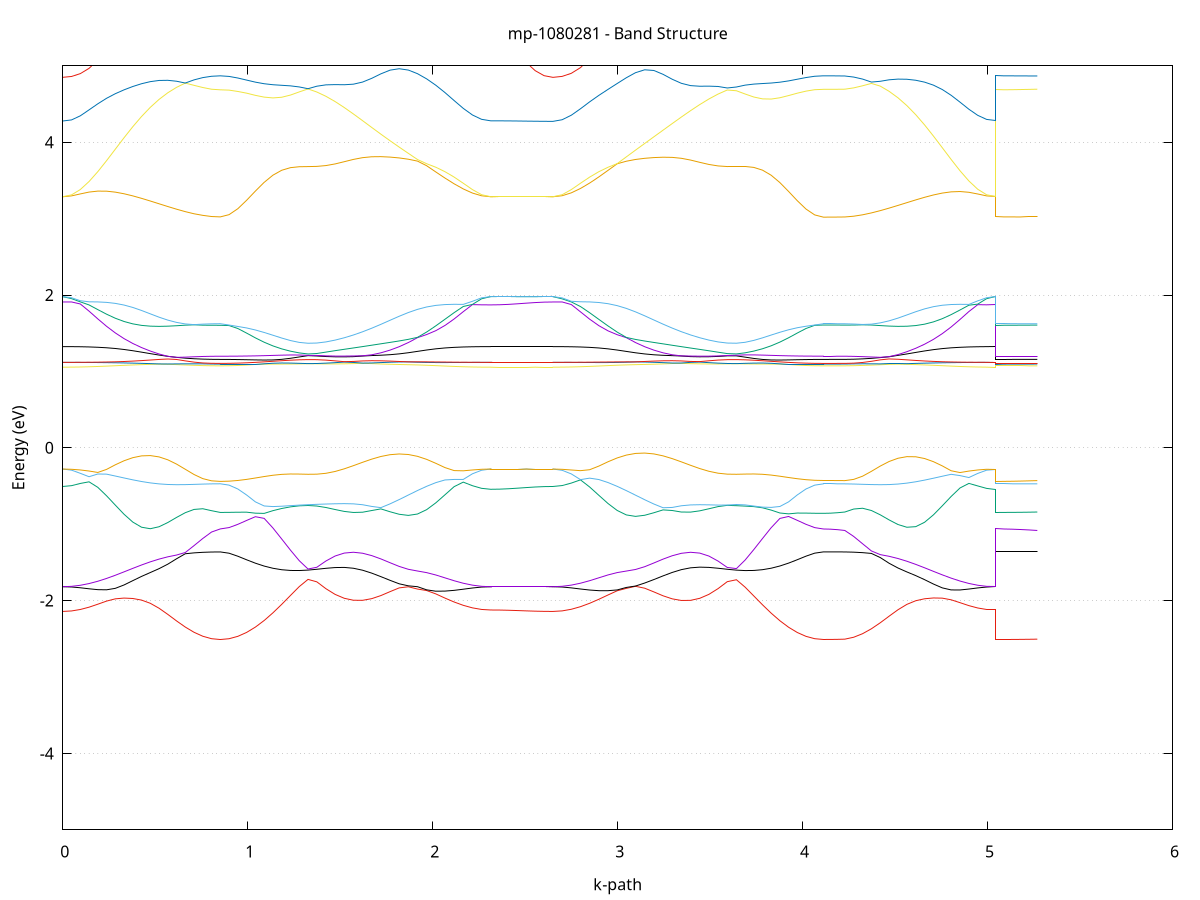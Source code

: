 set title 'mp-1080281 - Band Structure'
set xlabel 'k-path'
set ylabel 'Energy (eV)'
set grid y
set yrange [-5:5]
set terminal png size 800,600
set output 'mp-1080281_bands_gnuplot.png'
plot '-' using 1:2 with lines notitle, '-' using 1:2 with lines notitle, '-' using 1:2 with lines notitle, '-' using 1:2 with lines notitle, '-' using 1:2 with lines notitle, '-' using 1:2 with lines notitle, '-' using 1:2 with lines notitle, '-' using 1:2 with lines notitle, '-' using 1:2 with lines notitle, '-' using 1:2 with lines notitle, '-' using 1:2 with lines notitle, '-' using 1:2 with lines notitle, '-' using 1:2 with lines notitle, '-' using 1:2 with lines notitle, '-' using 1:2 with lines notitle, '-' using 1:2 with lines notitle, '-' using 1:2 with lines notitle, '-' using 1:2 with lines notitle, '-' using 1:2 with lines notitle, '-' using 1:2 with lines notitle, '-' using 1:2 with lines notitle, '-' using 1:2 with lines notitle, '-' using 1:2 with lines notitle, '-' using 1:2 with lines notitle, '-' using 1:2 with lines notitle, '-' using 1:2 with lines notitle, '-' using 1:2 with lines notitle, '-' using 1:2 with lines notitle, '-' using 1:2 with lines notitle, '-' using 1:2 with lines notitle, '-' using 1:2 with lines notitle, '-' using 1:2 with lines notitle, '-' using 1:2 with lines notitle, '-' using 1:2 with lines notitle, '-' using 1:2 with lines notitle, '-' using 1:2 with lines notitle, '-' using 1:2 with lines notitle, '-' using 1:2 with lines notitle, '-' using 1:2 with lines notitle, '-' using 1:2 with lines notitle, '-' using 1:2 with lines notitle, '-' using 1:2 with lines notitle, '-' using 1:2 with lines notitle, '-' using 1:2 with lines notitle, '-' using 1:2 with lines notitle, '-' using 1:2 with lines notitle, '-' using 1:2 with lines notitle, '-' using 1:2 with lines notitle
0.000000 -33.876739
0.047310 -33.876539
0.094621 -33.876039
0.141931 -33.875139
0.189241 -33.873939
0.236551 -33.872439
0.283862 -33.870739
0.331172 -33.868839
0.378482 -33.866739
0.425792 -33.864639
0.473103 -33.862539
0.520413 -33.860539
0.567723 -33.858539
0.615034 -33.856839
0.662344 -33.855339
0.709654 -33.854139
0.756964 -33.853239
0.804275 -33.852639
0.851585 -33.852439
0.851585 -33.852439
0.899022 -33.852439
0.946458 -33.852239
0.993895 -33.851939
1.041331 -33.851539
1.088768 -33.851139
1.136205 -33.850639
1.183641 -33.850239
1.231078 -33.849839
1.278515 -33.849639
1.325951 -33.849539
1.373388 -33.849539
1.373388 -33.849539
1.422879 -33.849839
1.472370 -33.850339
1.521862 -33.851139
1.571353 -33.852239
1.620844 -33.853639
1.670335 -33.855239
1.719826 -33.857039
1.769317 -33.859139
1.818809 -33.861339
1.868300 -33.863539
1.917791 -33.865839
1.967282 -33.868039
2.016773 -33.870139
2.066264 -33.872039
2.115756 -33.873639
2.165247 -33.875039
2.214738 -33.875939
2.264229 -33.876639
2.313720 -33.876739
2.313720 -33.876739
2.361796 -33.876839
2.409871 -33.876739
2.457946 -33.876739
2.506021 -33.876739
2.554097 -33.876739
2.602172 -33.876739
2.650247 -33.876739
2.650247 -33.876739
2.699846 -33.876539
2.749444 -33.875939
2.799043 -33.874939
2.848641 -33.873639
2.898240 -33.872039
2.947838 -33.870139
2.997436 -33.868039
3.047035 -33.865839
3.096633 -33.863539
3.146232 -33.861239
3.195830 -33.859039
3.245429 -33.857039
3.295027 -33.855139
3.344626 -33.853539
3.394224 -33.852139
3.443823 -33.851139
3.493421 -33.850339
3.543020 -33.849739
3.592618 -33.849539
3.642217 -33.849439
3.642217 -33.849439
3.689233 -33.849639
3.736250 -33.849939
3.783266 -33.850339
3.830283 -33.850739
3.877300 -33.851139
3.924316 -33.851639
3.971333 -33.852039
4.018349 -33.852239
4.065366 -33.852439
4.112383 -33.852439
4.112383 -33.852439
4.151073 -33.852539
4.189762 -33.852539
4.228452 -33.852539
4.228452 -33.852539
4.276355 -33.853039
4.324258 -33.853739
4.372161 -33.854939
4.420065 -33.856339
4.467968 -33.858139
4.515871 -33.860039
4.563774 -33.862139
4.611677 -33.864239
4.659580 -33.866439
4.707483 -33.868539
4.755386 -33.870539
4.803289 -33.872339
4.851192 -33.873839
4.899095 -33.875039
4.946998 -33.876039
4.994901 -33.876639
5.042804 -33.876739
5.042804 -33.852439
5.088069 -33.852439
5.133333 -33.852539
5.178598 -33.852539
5.223863 -33.852539
5.269127 -33.852539
e
0.000000 -16.751739
0.047310 -16.750439
0.094621 -16.746539
0.141931 -16.740239
0.189241 -16.731739
0.236551 -16.721339
0.283862 -16.709639
0.331172 -16.697839
0.378482 -16.689539
0.425792 -16.699739
0.473103 -16.734939
0.520413 -16.775739
0.567723 -16.814939
0.615034 -16.850339
0.662344 -16.880639
0.709654 -16.904939
0.756964 -16.922739
0.804275 -16.933639
0.851585 -16.937239
0.851585 -16.937239
0.899022 -16.935139
0.946458 -16.928739
0.993895 -16.918339
1.041331 -16.904039
1.088768 -16.886139
1.136205 -16.865039
1.183641 -16.841139
1.231078 -16.814839
1.278515 -16.786839
1.325951 -16.757539
1.373388 -16.769739
1.373388 -16.769739
1.422879 -16.794139
1.472370 -16.811739
1.521862 -16.821939
1.571353 -16.824139
1.620844 -16.818239
1.670335 -16.804239
1.719826 -16.782539
1.769317 -16.753739
1.818809 -16.718739
1.868300 -16.678739
1.917791 -16.674839
1.967282 -16.690139
2.016773 -16.704739
2.066264 -16.718039
2.115756 -16.729539
2.165247 -16.739039
2.214738 -16.746039
2.264229 -16.750339
2.313720 -16.751739
2.313720 -16.751739
2.361796 -16.751739
2.409871 -16.751739
2.457946 -16.751739
2.506021 -16.751739
2.554097 -16.751739
2.602172 -16.751739
2.650247 -16.751739
2.650247 -16.751739
2.699846 -16.750239
2.749444 -16.745939
2.799043 -16.738939
2.848641 -16.729439
2.898240 -16.717839
2.947838 -16.704539
2.997436 -16.689939
3.047035 -16.674639
3.096633 -16.679539
3.146232 -16.719539
3.195830 -16.754439
3.245429 -16.783139
3.295027 -16.804739
3.344626 -16.818539
3.394224 -16.824239
3.443823 -16.821739
3.493421 -16.811239
3.543020 -16.793239
3.592618 -16.768639
3.642217 -16.760239
3.642217 -16.760239
3.689233 -16.789139
3.736250 -16.816839
3.783266 -16.842739
3.830283 -16.866239
3.877300 -16.887039
3.924316 -16.904639
3.971333 -16.918739
4.018349 -16.928939
4.065366 -16.935139
4.112383 -16.937239
4.112383 -16.937239
4.151073 -16.937039
4.189762 -16.936539
4.228452 -16.935739
4.228452 -16.935739
4.276355 -16.927239
4.324258 -16.911439
4.372161 -16.888539
4.420065 -16.859339
4.467968 -16.824439
4.515871 -16.785239
4.563774 -16.743539
4.611677 -16.705339
4.659580 -16.689239
4.707483 -16.696139
4.755386 -16.708139
4.803289 -16.720239
4.851192 -16.730939
4.899095 -16.739839
4.946998 -16.746339
4.994901 -16.750439
5.042804 -16.751739
5.042804 -16.937239
5.088069 -16.937139
5.133333 -16.937039
5.178598 -16.936739
5.223863 -16.936239
5.269127 -16.935739
e
0.000000 -16.383239
0.047310 -16.388039
0.094621 -16.402139
0.141931 -16.424839
0.189241 -16.455239
0.236551 -16.491739
0.283862 -16.532839
0.331172 -16.575939
0.378482 -16.616239
0.425792 -16.637639
0.473103 -16.632939
0.520413 -16.620539
0.567723 -16.606939
0.615034 -16.593839
0.662344 -16.582339
0.709654 -16.572739
0.756964 -16.565639
0.804275 -16.561239
0.851585 -16.559739
0.851585 -16.559739
0.899022 -16.559539
0.946458 -16.558739
0.993895 -16.557439
1.041331 -16.555839
1.088768 -16.564239
1.136205 -16.599039
1.183641 -16.635739
1.231078 -16.672739
1.278515 -16.708339
1.325951 -16.741139
1.373388 -16.727839
1.373388 -16.727839
1.422879 -16.696939
1.472370 -16.667339
1.521862 -16.640639
1.571353 -16.620039
1.620844 -16.610039
1.670335 -16.611139
1.719826 -16.619139
1.769317 -16.630739
1.818809 -16.644539
1.868300 -16.659439
1.917791 -16.635139
1.967282 -16.589839
2.016773 -16.544439
2.066264 -16.501239
2.115756 -16.462139
2.165247 -16.429139
2.214738 -16.404239
2.264229 -16.388639
2.313720 -16.383239
2.313720 -16.383239
2.361796 -16.383339
2.409871 -16.383239
2.457946 -16.383239
2.506021 -16.383239
2.554097 -16.383239
2.602172 -16.383239
2.650247 -16.383239
2.650247 -16.383239
2.699846 -16.388639
2.749444 -16.404239
2.799043 -16.429339
2.848641 -16.462439
2.898240 -16.501639
2.947838 -16.545039
2.997436 -16.590539
3.047035 -16.635939
3.096633 -16.659139
3.146232 -16.644239
3.195830 -16.630439
3.245429 -16.618839
3.295027 -16.611039
3.344626 -16.610139
3.394224 -16.620539
3.443823 -16.641439
3.493421 -16.668339
3.543020 -16.698139
3.592618 -16.729039
3.642217 -16.738339
3.642217 -16.738339
3.689233 -16.705539
3.736250 -16.670139
3.783266 -16.633439
3.830283 -16.597139
3.877300 -16.562739
3.924316 -16.555939
3.971333 -16.557539
4.018349 -16.558739
4.065366 -16.559539
4.112383 -16.559739
4.112383 -16.559739
4.151073 -16.559839
4.189762 -16.560039
4.228452 -16.560439
4.228452 -16.560439
4.276355 -16.563839
4.324258 -16.570239
4.372161 -16.579239
4.420065 -16.590439
4.467968 -16.603439
4.515871 -16.617339
4.563774 -16.630639
4.611677 -16.638139
4.659580 -16.621939
4.707483 -16.582339
4.755386 -16.538239
4.803289 -16.495939
4.851192 -16.458139
4.899095 -16.426639
4.946998 -16.402939
4.994901 -16.388239
5.042804 -16.383239
5.042804 -16.559739
5.088069 -16.559839
5.133333 -16.559839
5.178598 -16.560039
5.223863 -16.560139
5.269127 -16.560439
e
0.000000 -16.383239
0.047310 -16.383939
0.094621 -16.385939
0.141931 -16.389239
0.189241 -16.393639
0.236551 -16.399039
0.283862 -16.405339
0.331172 -16.412239
0.378482 -16.419639
0.425792 -16.427139
0.473103 -16.434739
0.520413 -16.442039
0.567723 -16.448839
0.615034 -16.455039
0.662344 -16.460339
0.709654 -16.464539
0.756964 -16.467739
0.804275 -16.469639
0.851585 -16.470339
0.851585 -16.470339
0.899022 -16.474539
0.946458 -16.486839
0.993895 -16.506639
1.041331 -16.532839
1.088768 -16.554039
1.136205 -16.552039
1.183641 -16.550139
1.231078 -16.548539
1.278515 -16.547339
1.325951 -16.546739
1.373388 -16.546939
1.373388 -16.546939
1.422879 -16.547939
1.472370 -16.549539
1.521862 -16.550639
1.571353 -16.548839
1.620844 -16.539839
1.670335 -16.523439
1.719826 -16.503939
1.769317 -16.484439
1.818809 -16.466139
1.868300 -16.449639
1.917791 -16.434939
1.967282 -16.422339
2.016773 -16.411539
2.066264 -16.402639
2.115756 -16.395539
2.165247 -16.390139
2.214738 -16.386339
2.264229 -16.384039
2.313720 -16.383239
2.313720 -16.383239
2.361796 -16.383339
2.409871 -16.383239
2.457946 -16.383239
2.506021 -16.383239
2.554097 -16.383239
2.602172 -16.383239
2.650247 -16.383239
2.650247 -16.383239
2.699846 -16.384039
2.749444 -16.386339
2.799043 -16.390139
2.848641 -16.395639
2.898240 -16.402739
2.947838 -16.411739
2.997436 -16.422439
3.047035 -16.435239
3.096633 -16.449939
3.146232 -16.466539
3.195830 -16.484939
3.245429 -16.504439
3.295027 -16.523939
3.344626 -16.540239
3.394224 -16.548939
3.443823 -16.550639
3.493421 -16.549439
3.543020 -16.547939
3.592618 -16.546939
3.642217 -16.546839
3.642217 -16.546839
3.689233 -16.547439
3.736250 -16.548639
3.783266 -16.550239
3.830283 -16.552139
3.877300 -16.554139
3.924316 -16.531839
3.971333 -16.506039
4.018349 -16.486539
4.065366 -16.474439
4.112383 -16.470339
4.112383 -16.470339
4.151073 -16.470339
4.189762 -16.470239
4.228452 -16.470039
4.228452 -16.470039
4.276355 -16.468539
4.324258 -16.465739
4.372161 -16.461739
4.420065 -16.456539
4.467968 -16.450539
4.515871 -16.443639
4.563774 -16.436339
4.611677 -16.428639
4.659580 -16.420939
4.707483 -16.413339
4.755386 -16.406139
4.803289 -16.399639
4.851192 -16.394039
4.899095 -16.389439
4.946998 -16.386039
4.994901 -16.384039
5.042804 -16.383239
5.042804 -16.470339
5.088069 -16.470339
5.133333 -16.470339
5.178598 -16.470239
5.223863 -16.470139
5.269127 -16.470039
e
0.000000 -11.371639
0.047310 -11.364139
0.094621 -11.341939
0.141931 -11.306039
0.189241 -11.258139
0.236551 -11.200439
0.283862 -11.136139
0.331172 -11.069439
0.378482 -11.006939
0.425792 -10.958939
0.473103 -10.936839
0.520413 -10.941839
0.567723 -10.963439
0.615034 -10.991039
0.662344 -11.018439
0.709654 -11.042239
0.756964 -11.060439
0.804275 -11.071739
0.851585 -11.075539
0.851585 -11.075539
0.899022 -11.069539
0.946458 -11.051739
0.993895 -11.023039
1.041331 -10.984939
1.088768 -10.939239
1.136205 -10.888239
1.183641 -10.834239
1.231078 -10.779939
1.278515 -10.727639
1.325951 -10.680039
1.373388 -10.698139
1.373388 -10.698139
1.422879 -10.736039
1.472370 -10.766939
1.521862 -10.789539
1.571353 -10.803039
1.620844 -10.806939
1.670335 -10.801339
1.719826 -10.786539
1.769317 -10.763239
1.818809 -10.803339
1.868300 -10.876739
1.917791 -10.954239
1.967282 -11.032939
2.016773 -11.109739
2.066264 -11.181639
2.115756 -11.245439
2.165247 -11.298439
2.214738 -11.338239
2.264229 -11.362939
2.313720 -11.371239
2.313720 -11.371239
2.361796 -11.371239
2.409871 -11.371339
2.457946 -11.371439
2.506021 -11.371539
2.554097 -11.371539
2.602172 -11.371639
2.650247 -11.371639
2.650247 -11.371639
2.699846 -11.363239
2.749444 -11.338439
2.799043 -11.298539
2.848641 -11.245339
2.898240 -11.181239
2.947838 -11.109139
2.997436 -11.032139
3.047035 -10.953239
3.096633 -10.875639
3.146232 -10.802239
3.195830 -10.763539
3.245429 -10.786639
3.295027 -10.801239
3.344626 -10.806639
3.394224 -10.802439
3.443823 -10.788539
3.493421 -10.765639
3.543020 -10.734339
3.592618 -10.696139
3.642217 -10.684339
3.642217 -10.684339
3.689233 -10.732039
3.736250 -10.784039
3.783266 -10.837939
3.830283 -10.891339
3.877300 -10.941739
3.924316 -10.986739
3.971333 -11.024239
4.018349 -11.052439
4.065366 -11.069939
4.112383 -11.075839
4.112383 -11.075839
4.151073 -11.075639
4.189762 -11.075139
4.228452 -11.074239
4.228452 -11.074239
4.276355 -11.065339
4.324258 -11.048939
4.372161 -11.026239
4.420065 -10.999039
4.467968 -10.970439
4.515871 -10.946039
4.563774 -10.935839
4.611677 -10.952239
4.659580 -10.997139
4.707483 -11.059239
4.755386 -11.127139
4.803289 -11.193439
4.851192 -11.253139
4.899095 -11.302939
4.946998 -11.340239
4.994901 -11.363439
5.042804 -11.371239
5.042804 -11.075539
5.088069 -11.075539
5.133333 -11.075339
5.178598 -11.075139
5.223863 -11.074739
5.269127 -11.074239
e
0.000000 -10.424239
0.047310 -10.428539
0.094621 -10.441139
0.141931 -10.461539
0.189241 -10.488639
0.236551 -10.520939
0.283862 -10.556239
0.331172 -10.591139
0.378482 -10.620139
0.425792 -10.633939
0.473103 -10.621939
0.520413 -10.583939
0.567723 -10.531539
0.615034 -10.476039
0.662344 -10.424439
0.709654 -10.380939
0.756964 -10.348239
0.804275 -10.327939
0.851585 -10.321139
0.851585 -10.321139
0.899022 -10.325839
0.946458 -10.339739
0.993895 -10.362339
1.041331 -10.392739
1.088768 -10.429639
1.136205 -10.471639
1.183641 -10.517139
1.231078 -10.564339
1.278515 -10.611339
1.325951 -10.656539
1.373388 -10.639239
1.373388 -10.639239
1.422879 -10.606139
1.472370 -10.584639
1.521862 -10.576039
1.571353 -10.581339
1.620844 -10.600739
1.670335 -10.633839
1.719826 -10.679739
1.769317 -10.736939
1.818809 -10.732839
1.868300 -10.696639
1.917791 -10.656439
1.967282 -10.614239
2.016773 -10.572139
2.066264 -10.532139
2.115756 -10.496239
2.165247 -10.466239
2.214738 -10.443639
2.264229 -10.429639
2.313720 -10.424839
2.313720 -10.424839
2.361796 -10.424839
2.409871 -10.424739
2.457946 -10.424639
2.506021 -10.424539
2.554097 -10.424339
2.602172 -10.424339
2.650247 -10.424239
2.650247 -10.424239
2.699846 -10.429039
2.749444 -10.443139
2.799043 -10.465839
2.848641 -10.495939
2.898240 -10.532039
2.947838 -10.572139
2.997436 -10.614439
3.047035 -10.656739
3.096633 -10.696939
3.146232 -10.733139
3.195830 -10.735839
3.245429 -10.678739
3.295027 -10.633139
3.344626 -10.600339
3.394224 -10.581339
3.443823 -10.576439
3.493421 -10.585539
3.543020 -10.607539
3.592618 -10.641139
3.642217 -10.652339
3.642217 -10.652339
3.689233 -10.607339
3.736250 -10.560639
3.783266 -10.513939
3.830283 -10.468939
3.877300 -10.427539
3.924316 -10.391139
3.971333 -10.361239
4.018349 -10.339039
4.065366 -10.325339
4.112383 -10.320739
4.112383 -10.320739
4.151073 -10.321039
4.189762 -10.322039
4.228452 -10.323539
4.228452 -10.323539
4.276355 -10.339539
4.324258 -10.368839
4.372161 -10.410139
4.420065 -10.460739
4.467968 -10.516939
4.515871 -10.572239
4.563774 -10.615739
4.611677 -10.634039
4.659580 -10.624239
4.707483 -10.596439
4.755386 -10.561339
4.803289 -10.525139
4.851192 -10.491839
4.899095 -10.463739
4.946998 -10.442539
4.994901 -10.429339
5.042804 -10.424839
5.042804 -10.321139
5.088069 -10.321239
5.133333 -10.321439
5.178598 -10.321939
5.223863 -10.322639
5.269127 -10.323539
e
0.000000 -2.141739
0.047310 -2.135339
0.094621 -2.116339
0.141931 -2.086039
0.189241 -2.047239
0.236551 -2.006639
0.283862 -1.976939
0.331172 -1.966839
0.378482 -1.972339
0.425792 -1.993239
0.473103 -2.035139
0.520413 -2.099739
0.567723 -2.180339
0.615034 -2.265839
0.662344 -2.346239
0.709654 -2.414639
0.756964 -2.466439
0.804275 -2.498539
0.851585 -2.509439
0.851585 -2.509439
0.899022 -2.498939
0.946458 -2.467739
0.993895 -2.416539
1.041331 -2.346739
1.088768 -2.260439
1.136205 -2.160039
1.183641 -2.049239
1.231078 -1.932439
1.278515 -1.816639
1.325951 -1.722439
1.373388 -1.754139
1.373388 -1.754139
1.422879 -1.844339
1.472370 -1.918639
1.521862 -1.969539
1.571353 -1.995239
1.620844 -1.996239
1.670335 -1.974439
1.719826 -1.934139
1.769317 -1.882839
1.818809 -1.833539
1.868300 -1.818839
1.917791 -1.848739
1.967282 -1.868239
2.016773 -1.912039
2.066264 -1.966939
2.115756 -2.018039
2.165247 -2.061639
2.214738 -2.094939
2.264229 -2.115739
2.313720 -2.122839
2.313720 -2.122839
2.361796 -2.123739
2.409871 -2.126439
2.457946 -2.130239
2.506021 -2.134539
2.554097 -2.138239
2.602172 -2.140839
2.650247 -2.141739
2.650247 -2.141739
2.699846 -2.134639
2.749444 -2.113439
2.799043 -2.079539
2.848641 -2.035039
2.898240 -1.982739
2.947838 -1.926339
2.997436 -1.871339
3.047035 -1.839839
3.096633 -1.812839
3.146232 -1.837639
3.195830 -1.886039
3.245429 -1.936939
3.295027 -1.976939
3.344626 -1.998239
3.394224 -1.996639
3.443823 -1.970039
3.493421 -1.918239
3.543020 -1.843039
3.592618 -1.752239
3.642217 -1.726839
3.642217 -1.726839
3.689233 -1.823939
3.736250 -1.939339
3.783266 -2.055039
3.830283 -2.164539
3.877300 -2.263639
3.924316 -2.348739
3.971333 -2.417439
4.018349 -2.467839
4.065366 -2.498539
4.112383 -2.508839
4.112383 -2.508839
4.151073 -2.508439
4.189762 -2.507039
4.228452 -2.504639
4.228452 -2.504639
4.276355 -2.479539
4.324258 -2.433239
4.372161 -2.368639
4.420065 -2.289839
4.467968 -2.203539
4.515871 -2.119539
4.563774 -2.049439
4.611677 -2.001739
4.659580 -1.975939
4.707483 -1.965439
4.755386 -1.967839
4.803289 -1.989439
4.851192 -2.027039
4.899095 -2.065739
4.946998 -2.096639
4.994901 -2.116139
5.042804 -2.122839
5.042804 -2.509439
5.088069 -2.509239
5.133333 -2.508639
5.178598 -2.507639
5.223863 -2.506339
5.269127 -2.504639
e
0.000000 -1.817939
0.047310 -1.821739
0.094621 -1.831939
0.141931 -1.845239
0.189241 -1.856639
0.236551 -1.858639
0.283862 -1.839539
0.331172 -1.795239
0.378482 -1.738839
0.425792 -1.683239
0.473103 -1.632639
0.520413 -1.581839
0.567723 -1.523039
0.615034 -1.452439
0.662344 -1.386639
0.709654 -1.375139
0.756964 -1.367939
0.804275 -1.364039
0.851585 -1.362839
0.851585 -1.362839
0.899022 -1.379539
0.946458 -1.419039
0.993895 -1.465639
1.041331 -1.510139
1.088768 -1.547839
1.136205 -1.576639
1.183641 -1.595739
1.231078 -1.605339
1.278515 -1.606339
1.325951 -1.600439
1.373388 -1.589839
1.373388 -1.589839
1.422879 -1.577139
1.472370 -1.567339
1.521862 -1.565539
1.571353 -1.576439
1.620844 -1.602039
1.670335 -1.640339
1.719826 -1.686339
1.769317 -1.734539
1.818809 -1.779939
1.868300 -1.806539
1.917791 -1.817939
1.967282 -1.859039
2.016773 -1.876939
2.066264 -1.875539
2.115756 -1.865839
2.165247 -1.850839
2.214738 -1.834939
2.264229 -1.822739
2.313720 -1.818139
2.313720 -1.818139
2.361796 -1.818139
2.409871 -1.818139
2.457946 -1.818139
2.506021 -1.818039
2.554097 -1.818039
2.602172 -1.818039
2.650247 -1.817939
2.650247 -1.817939
2.699846 -1.822239
2.749444 -1.833439
2.799043 -1.848039
2.848641 -1.861539
2.898240 -1.869939
2.947838 -1.870139
2.997436 -1.860339
3.047035 -1.827639
3.096633 -1.809239
3.146232 -1.769939
3.195830 -1.724439
3.245429 -1.676539
3.295027 -1.631339
3.344626 -1.594539
3.394224 -1.570839
3.443823 -1.561939
3.493421 -1.565339
3.543020 -1.576339
3.592618 -1.589739
3.642217 -1.601039
3.642217 -1.601039
3.689233 -1.606739
3.736250 -1.605339
3.783266 -1.595239
3.830283 -1.575839
3.877300 -1.546839
3.924316 -1.509139
3.971333 -1.464739
4.018349 -1.418339
4.065366 -1.378939
4.112383 -1.362339
4.112383 -1.362339
4.151073 -1.362439
4.189762 -1.362639
4.228452 -1.362939
4.228452 -1.362939
4.276355 -1.365939
4.324258 -1.372139
4.372161 -1.382439
4.420065 -1.436639
4.467968 -1.511539
4.515871 -1.573339
4.563774 -1.624539
4.611677 -1.672739
4.659580 -1.725939
4.707483 -1.783139
4.755386 -1.833439
4.803289 -1.860139
4.851192 -1.860739
4.899095 -1.848739
4.946998 -1.833939
4.994901 -1.822439
5.042804 -1.818139
5.042804 -1.362839
5.088069 -1.362839
5.133333 -1.362839
5.178598 -1.362839
5.223863 -1.362939
5.269127 -1.362939
e
0.000000 -1.817939
0.047310 -1.813339
0.094621 -1.799439
0.141931 -1.776939
0.189241 -1.746739
0.236551 -1.709939
0.283862 -1.668339
0.331172 -1.623639
0.378482 -1.578039
0.425792 -1.533739
0.473103 -1.492639
0.520413 -1.456639
0.567723 -1.426839
0.615034 -1.403539
0.662344 -1.370539
0.709654 -1.280139
0.756964 -1.186739
0.804275 -1.102339
0.851585 -1.061639
0.851585 -1.061639
0.899022 -1.043839
0.946458 -1.001439
0.993895 -0.950739
1.041331 -0.901539
1.088768 -0.923539
1.136205 -1.049439
1.183641 -1.193639
1.231078 -1.339639
1.278515 -1.477439
1.325951 -1.586239
1.373388 -1.563839
1.373388 -1.563839
1.422879 -1.481339
1.472370 -1.416239
1.521862 -1.377839
1.571353 -1.366939
1.620844 -1.379739
1.670335 -1.410839
1.719826 -1.454239
1.769317 -1.503939
1.818809 -1.552439
1.868300 -1.590139
1.917791 -1.612539
1.967282 -1.633739
2.016773 -1.664539
2.066264 -1.702139
2.115756 -1.739839
2.165247 -1.772639
2.214738 -1.797539
2.264229 -1.812939
2.313720 -1.818139
2.313720 -1.818139
2.361796 -1.818139
2.409871 -1.818139
2.457946 -1.818139
2.506021 -1.818039
2.554097 -1.818039
2.602172 -1.818039
2.650247 -1.817939
2.650247 -1.817939
2.699846 -1.812739
2.749444 -1.797239
2.799043 -1.772239
2.848641 -1.739339
2.898240 -1.701539
2.947838 -1.663939
2.997436 -1.633239
3.047035 -1.613039
3.096633 -1.592539
3.146232 -1.556139
3.195830 -1.507439
3.245429 -1.457039
3.295027 -1.412739
3.344626 -1.380739
3.394224 -1.367339
3.443823 -1.378039
3.493421 -1.416839
3.543020 -1.482639
3.592618 -1.565639
3.642217 -1.581039
3.642217 -1.581039
3.689233 -1.469139
3.736250 -1.331639
3.783266 -1.186939
3.830283 -1.045039
3.877300 -0.924239
3.924316 -0.898439
3.971333 -0.949339
4.018349 -1.001339
4.065366 -1.044539
4.112383 -1.062439
4.112383 -1.062439
4.151073 -1.064839
4.189762 -1.071539
4.228452 -1.081839
4.228452 -1.081839
4.276355 -1.160339
4.324258 -1.255639
4.372161 -1.350039
4.420065 -1.398139
4.467968 -1.420139
4.515871 -1.449039
4.563774 -1.484539
4.611677 -1.525639
4.659580 -1.570439
4.707483 -1.617039
4.755386 -1.662939
4.803289 -1.705939
4.851192 -1.743939
4.899095 -1.775439
4.946998 -1.798839
4.994901 -1.813239
5.042804 -1.818139
5.042804 -1.061639
5.088069 -1.062539
5.133333 -1.065139
5.178598 -1.069439
5.223863 -1.075039
5.269127 -1.081839
e
0.000000 -0.505939
0.047310 -0.495339
0.094621 -0.466439
0.141931 -0.445039
0.189241 -0.517139
0.236551 -0.627739
0.283862 -0.749639
0.331172 -0.869539
0.378482 -0.971939
0.425792 -1.039339
0.473103 -1.058939
0.520413 -1.033139
0.567723 -0.977939
0.615034 -0.911239
0.662344 -0.849139
0.709654 -0.806439
0.756964 -0.797339
0.804275 -0.822939
0.851585 -0.845739
0.851585 -0.845739
0.899022 -0.844839
0.946458 -0.842839
0.993895 -0.842439
1.041331 -0.855439
1.088768 -0.858339
1.136205 -0.822539
1.183641 -0.794139
1.231078 -0.772839
1.278515 -0.759339
1.325951 -0.755039
1.373388 -0.762039
1.373388 -0.762039
1.422879 -0.781239
1.472370 -0.807639
1.521862 -0.832439
1.571353 -0.846239
1.620844 -0.842839
1.670335 -0.820839
1.719826 -0.799339
1.769317 -0.836839
1.818809 -0.869839
1.868300 -0.884539
1.917791 -0.866539
1.967282 -0.809439
2.016773 -0.720439
2.066264 -0.615039
2.115756 -0.508539
2.165247 -0.449039
2.214738 -0.495739
2.264229 -0.530239
2.313720 -0.542739
2.313720 -0.542739
2.361796 -0.540939
2.409871 -0.535739
2.457946 -0.528339
2.506021 -0.520239
2.554097 -0.512839
2.602172 -0.507739
2.650247 -0.505939
2.650247 -0.505939
2.699846 -0.494039
2.749444 -0.461539
2.799043 -0.419439
2.848641 -0.512839
2.898240 -0.621339
2.947838 -0.728839
2.997436 -0.819739
3.047035 -0.878339
3.096633 -0.897339
3.146232 -0.882839
3.195830 -0.849939
3.245429 -0.812539
3.295027 -0.820539
3.344626 -0.840539
3.394224 -0.841439
3.443823 -0.824939
3.493421 -0.797739
3.543020 -0.769439
3.592618 -0.753039
3.642217 -0.757539
3.642217 -0.757439
3.689233 -0.762939
3.736250 -0.769539
3.783266 -0.785039
3.830283 -0.815339
3.877300 -0.853139
3.924316 -0.864539
3.971333 -0.853939
4.018349 -0.854639
4.065366 -0.856639
4.112383 -0.857539
4.112383 -0.857539
4.151073 -0.855339
4.189762 -0.849239
4.228452 -0.840339
4.228452 -0.840339
4.276355 -0.801339
4.324258 -0.790939
4.372161 -0.820639
4.420065 -0.877239
4.467968 -0.943939
4.515871 -1.004239
4.563774 -1.039639
4.611677 -1.031939
4.659580 -0.974439
4.707483 -0.877339
4.755386 -0.758939
4.803289 -0.636439
4.851192 -0.525439
4.899095 -0.465839
4.946998 -0.498839
4.994901 -0.531039
5.042804 -0.542739
5.042804 -0.845739
5.088069 -0.845539
5.133333 -0.844939
5.178598 -0.843939
5.223863 -0.842439
5.269127 -0.840339
e
0.000000 -0.277939
0.047310 -0.292339
0.094621 -0.333539
0.141931 -0.378239
0.189241 -0.342739
0.236551 -0.344539
0.283862 -0.369139
0.331172 -0.394439
0.378482 -0.419039
0.425792 -0.440939
0.473103 -0.459039
0.520413 -0.472039
0.567723 -0.479839
0.615034 -0.482639
0.662344 -0.481639
0.709654 -0.478539
0.756964 -0.474739
0.804275 -0.471839
0.851585 -0.470839
0.851585 -0.470839
0.899022 -0.488239
0.946458 -0.539039
0.993895 -0.617539
1.041331 -0.707439
1.088768 -0.761039
1.136205 -0.769039
1.183641 -0.764339
1.231078 -0.757039
1.278515 -0.750039
1.325951 -0.744239
1.373388 -0.739739
1.373388 -0.739739
1.422879 -0.735739
1.472370 -0.732339
1.521862 -0.730639
1.571353 -0.733439
1.620844 -0.744839
1.670335 -0.767039
1.719826 -0.783039
1.769317 -0.733739
1.818809 -0.677339
1.868300 -0.617939
1.917791 -0.559039
1.967282 -0.503839
2.016773 -0.455839
2.066264 -0.420639
2.115756 -0.413839
2.165247 -0.413739
2.214738 -0.339939
2.264229 -0.293439
2.313720 -0.277639
2.313720 -0.277639
2.361796 -0.277639
2.409871 -0.277739
2.457946 -0.277739
2.506021 -0.277839
2.554097 -0.277939
2.602172 -0.277939
2.650247 -0.277939
2.650247 -0.277939
2.699846 -0.294139
2.749444 -0.341439
2.799043 -0.416439
2.848641 -0.396839
2.898240 -0.415039
2.947838 -0.454339
2.997436 -0.504239
3.047035 -0.560339
3.096633 -0.619839
3.146232 -0.679439
3.195830 -0.735539
3.245429 -0.784139
3.295027 -0.780439
3.344626 -0.758439
3.394224 -0.747439
3.443823 -0.744739
3.493421 -0.746439
3.543020 -0.749539
3.592618 -0.749139
3.642217 -0.741939
3.642217 -0.741939
3.689233 -0.747139
3.736250 -0.762039
3.783266 -0.776239
3.830283 -0.779739
3.877300 -0.767839
3.924316 -0.707439
3.971333 -0.616539
4.018349 -0.538739
4.065366 -0.488639
4.112383 -0.471539
4.112383 -0.471539
4.151073 -0.471539
4.189762 -0.471639
4.228452 -0.471739
4.228452 -0.471739
4.276355 -0.474039
4.324258 -0.477639
4.372161 -0.481039
4.420065 -0.482739
4.467968 -0.480939
4.515871 -0.474239
4.563774 -0.462039
4.611677 -0.444539
4.659580 -0.422639
4.707483 -0.397839
4.755386 -0.371939
4.803289 -0.346739
4.851192 -0.363539
4.899095 -0.389039
4.946998 -0.335139
4.994901 -0.292439
5.042804 -0.277639
5.042804 -0.470839
5.088069 -0.470839
5.133333 -0.470939
5.178598 -0.471139
5.223863 -0.471439
5.269127 -0.471739
e
0.000000 -0.277939
0.047310 -0.280939
0.094621 -0.289639
0.141931 -0.303639
0.189241 -0.322339
0.236551 -0.282439
0.283862 -0.222239
0.331172 -0.169339
0.378482 -0.129039
0.425792 -0.105439
0.473103 -0.101539
0.520413 -0.118739
0.567723 -0.156739
0.615034 -0.212839
0.662344 -0.280739
0.709654 -0.349239
0.756964 -0.403139
0.804275 -0.431839
0.851585 -0.439539
0.851585 -0.439539
0.899022 -0.436439
0.946458 -0.427439
0.993895 -0.413139
1.041331 -0.395039
1.088768 -0.375939
1.136205 -0.359039
1.183641 -0.347439
1.231078 -0.342539
1.278515 -0.343539
1.325951 -0.346339
1.373388 -0.344939
1.373388 -0.344939
1.422879 -0.333439
1.472370 -0.309539
1.521862 -0.274839
1.571353 -0.233439
1.620844 -0.189539
1.670335 -0.148039
1.719826 -0.113439
1.769317 -0.089839
1.818809 -0.080439
1.868300 -0.087439
1.917791 -0.111339
1.967282 -0.150939
2.016773 -0.202739
2.066264 -0.258539
2.115756 -0.297939
2.165247 -0.300939
2.214738 -0.289939
2.264229 -0.280839
2.313720 -0.277639
2.313720 -0.277639
2.361796 -0.277639
2.409871 -0.277739
2.457946 -0.277739
2.506021 -0.277839
2.554097 -0.277939
2.602172 -0.277939
2.650247 -0.277939
2.650247 -0.277939
2.699846 -0.281239
2.749444 -0.290039
2.799043 -0.298939
2.848641 -0.286539
2.898240 -0.239139
2.947838 -0.182639
2.997436 -0.132439
3.047035 -0.095039
3.096633 -0.073339
3.146232 -0.068539
3.195830 -0.079739
3.245429 -0.105039
3.295027 -0.141039
3.344626 -0.183839
3.394224 -0.228739
3.443823 -0.271339
3.493421 -0.307039
3.543020 -0.332139
3.592618 -0.344539
3.642217 -0.346339
3.642217 -0.346339
3.689233 -0.343639
3.736250 -0.342339
3.783266 -0.346439
3.830283 -0.356739
3.877300 -0.371739
3.924316 -0.388639
3.971333 -0.404439
4.018349 -0.417039
4.065366 -0.424939
4.112383 -0.427639
4.112383 -0.427639
4.151073 -0.427839
4.189762 -0.428539
4.228452 -0.429239
4.228452 -0.429239
4.276355 -0.413139
4.324258 -0.371339
4.372161 -0.307639
4.420065 -0.238739
4.467968 -0.178839
4.515871 -0.136439
4.563774 -0.115539
4.611677 -0.117139
4.659580 -0.140039
4.707483 -0.181339
4.755386 -0.236639
4.803289 -0.300239
4.851192 -0.323739
4.899095 -0.304339
4.946998 -0.289739
4.994901 -0.280739
5.042804 -0.277639
5.042804 -0.439539
5.088069 -0.439039
5.133333 -0.437539
5.178598 -0.435239
5.223863 -0.432339
5.269127 -0.429239
e
0.000000 1.055861
0.047310 1.056461
0.094621 1.058161
0.141931 1.061061
0.189241 1.064961
0.236551 1.069561
0.283862 1.074761
0.331172 1.079961
0.378482 1.084861
0.425792 1.089061
0.473103 1.092561
0.520413 1.095161
0.567723 1.094061
0.615034 1.089261
0.662344 1.084361
0.709654 1.079961
0.756964 1.076361
0.804275 1.074061
0.851585 1.073261
0.851585 1.073261
0.899022 1.074461
0.946458 1.077961
0.993895 1.083661
1.041331 1.091361
1.088768 1.095661
1.136205 1.095861
1.183641 1.096261
1.231078 1.097061
1.278515 1.098461
1.325951 1.100561
1.373388 1.099961
1.373388 1.099961
1.422879 1.098461
1.472370 1.098361
1.521862 1.099761
1.571353 1.102461
1.620844 1.106261
1.670335 1.102661
1.719826 1.097661
1.769317 1.093861
1.818809 1.090961
1.868300 1.088261
1.917791 1.085061
1.967282 1.080861
2.016773 1.075861
2.066264 1.070561
2.115756 1.065561
2.165247 1.061261
2.214738 1.058161
2.264229 1.056161
2.313720 1.055461
2.313720 1.055461
2.361796 1.055561
2.409871 1.055561
2.457946 1.055661
2.506021 1.055661
2.554097 1.055761
2.602172 1.055861
2.650247 1.055861
2.650247 1.055861
2.699846 1.056461
2.749444 1.058461
2.799043 1.061661
2.848641 1.065961
2.898240 1.070961
2.947838 1.076361
2.997436 1.081461
3.047035 1.085661
3.096633 1.088961
3.146232 1.091761
3.195830 1.094761
3.245429 1.098561
3.295027 1.103661
3.344626 1.105461
3.394224 1.101761
3.443823 1.099161
3.493421 1.097861
3.543020 1.097961
3.592618 1.099561
3.642217 1.100861
3.642217 1.100861
3.689233 1.098761
3.736250 1.097461
3.783266 1.096761
3.830283 1.096361
3.877300 1.096261
3.924316 1.090761
3.971333 1.083361
4.018349 1.077761
4.065366 1.074461
4.112383 1.073261
4.112383 1.073261
4.151073 1.073361
4.189762 1.073461
4.228452 1.073561
4.228452 1.073561
4.276355 1.075461
4.324258 1.078661
4.372161 1.082961
4.420065 1.087861
4.467968 1.092861
4.515871 1.095561
4.563774 1.092861
4.611677 1.089461
4.659580 1.085261
4.707483 1.080361
4.755386 1.075061
4.803289 1.069761
4.851192 1.064961
4.899095 1.060961
4.946998 1.057961
4.994901 1.056161
5.042804 1.055461
5.042804 1.073261
5.088069 1.073261
5.133333 1.073361
5.178598 1.073361
5.223863 1.073461
5.269127 1.073561
e
0.000000 1.118861
0.047310 1.118661
0.094621 1.118261
0.141931 1.117561
0.189241 1.116461
0.236551 1.115061
0.283862 1.113361
0.331172 1.111261
0.378482 1.108761
0.425792 1.105861
0.473103 1.102461
0.520413 1.098461
0.567723 1.097261
0.615034 1.098661
0.662344 1.099661
0.709654 1.099961
0.756964 1.099261
0.804275 1.096861
0.851585 1.095461
0.851585 1.095461
0.899022 1.095461
0.946458 1.095461
0.993895 1.095561
1.041331 1.095561
1.088768 1.099861
1.136205 1.107361
1.183641 1.110561
1.231078 1.109361
1.278515 1.106161
1.325951 1.102661
1.373388 1.103861
1.373388 1.103861
1.422879 1.108661
1.472370 1.114961
1.521862 1.122461
1.571353 1.117561
1.620844 1.109261
1.670335 1.110961
1.719826 1.115961
1.769317 1.120561
1.818809 1.123961
1.868300 1.125061
1.917791 1.120661
1.967282 1.117761
2.016773 1.116461
2.066264 1.116361
2.115756 1.116861
2.165247 1.117561
2.214738 1.118261
2.264229 1.118661
2.313720 1.118861
2.313720 1.118861
2.361796 1.118861
2.409871 1.118861
2.457946 1.118861
2.506021 1.118861
2.554097 1.118861
2.602172 1.118861
2.650247 1.118861
2.650247 1.118861
2.699846 1.118661
2.749444 1.118261
2.799043 1.117561
2.848641 1.116861
2.898240 1.116361
2.947838 1.116461
2.997436 1.117761
3.047035 1.120761
3.096633 1.124861
3.146232 1.123061
3.195830 1.119661
3.245429 1.115061
3.295027 1.110061
3.344626 1.110361
3.394224 1.118761
3.443823 1.122561
3.493421 1.115061
3.543020 1.108861
3.592618 1.104161
3.642217 1.102561
3.642217 1.102561
3.689233 1.106061
3.736250 1.109161
3.783266 1.110061
3.830283 1.106561
3.877300 1.099061
3.924316 1.096161
3.971333 1.096161
4.018349 1.096161
4.065366 1.096161
4.112383 1.096161
4.112383 1.096161
4.151073 1.096261
4.189762 1.096361
4.228452 1.096561
4.228452 1.096561
4.276355 1.098961
4.324258 1.100061
4.372161 1.099761
4.420065 1.098861
4.467968 1.097461
4.515871 1.097461
4.563774 1.101661
4.611677 1.105261
4.659580 1.108361
4.707483 1.110961
4.755386 1.113161
4.803289 1.114961
4.851192 1.116361
4.899095 1.117461
4.946998 1.118261
4.994901 1.118661
5.042804 1.118861
5.042804 1.095461
5.088069 1.095561
5.133333 1.095661
5.178598 1.095861
5.223863 1.096261
5.269127 1.096561
e
0.000000 1.118861
0.047310 1.118961
0.094621 1.119461
0.141931 1.120261
0.189241 1.121561
0.236551 1.123461
0.283862 1.126161
0.331172 1.130061
0.378482 1.135261
0.425792 1.141761
0.473103 1.149261
0.520413 1.156961
0.567723 1.162761
0.615034 1.156661
0.662344 1.138161
0.709654 1.121861
0.756964 1.110961
0.804275 1.106361
0.851585 1.105461
0.851585 1.105461
0.899022 1.106261
0.946458 1.108861
0.993895 1.113061
1.041331 1.118761
1.088768 1.125561
1.136205 1.133061
1.183641 1.140561
1.231078 1.147261
1.278515 1.152361
1.325951 1.154961
1.373388 1.153961
1.373388 1.153961
1.422879 1.148061
1.472370 1.138361
1.521862 1.127861
1.571353 1.130961
1.620844 1.137461
1.670335 1.140361
1.719826 1.139161
1.769317 1.135461
1.818809 1.130361
1.868300 1.125761
1.917791 1.126061
1.967282 1.125361
2.016773 1.124161
2.066264 1.122761
2.115756 1.121461
2.165247 1.120361
2.214738 1.119561
2.264229 1.119061
2.313720 1.118861
2.313720 1.118861
2.361796 1.118861
2.409871 1.118861
2.457946 1.118861
2.506021 1.118861
2.554097 1.118861
2.602172 1.118861
2.650247 1.118861
2.650247 1.118861
2.699846 1.119061
2.749444 1.119461
2.799043 1.120261
2.848641 1.121261
2.898240 1.122461
2.947838 1.123661
2.997436 1.124761
3.047035 1.125261
3.096633 1.125161
3.146232 1.130461
3.195830 1.135561
3.245429 1.139261
3.295027 1.140361
3.344626 1.137461
3.394224 1.130861
3.443823 1.128861
3.493421 1.139361
3.543020 1.148761
3.592618 1.154161
3.642217 1.154861
3.642217 1.154861
3.689233 1.151961
3.736250 1.146661
3.783266 1.139961
3.830283 1.132461
3.877300 1.124961
3.924316 1.118261
3.971333 1.112561
4.018349 1.108361
4.065366 1.105861
4.112383 1.104961
4.112383 1.104961
4.151073 1.105061
4.189762 1.105161
4.228452 1.105361
4.228452 1.105361
4.276355 1.108361
4.324258 1.117461
4.372161 1.132561
4.420065 1.151661
4.467968 1.163561
4.515871 1.159361
4.563774 1.151661
4.611677 1.143861
4.659580 1.136961
4.707483 1.131361
4.755386 1.127061
4.803289 1.124061
4.851192 1.121861
4.899095 1.120461
4.946998 1.119561
4.994901 1.119061
5.042804 1.118861
5.042804 1.105461
5.088069 1.105461
5.133333 1.105361
5.178598 1.105361
5.223863 1.105361
5.269127 1.105361
e
0.000000 1.325061
0.047310 1.324561
0.094621 1.323261
0.141931 1.320661
0.189241 1.316361
0.236551 1.309861
0.283862 1.300461
0.331172 1.287461
0.378482 1.271161
0.425792 1.252561
0.473103 1.233061
0.520413 1.214361
0.567723 1.197961
0.615034 1.184161
0.662344 1.173861
0.709654 1.166261
0.756964 1.161261
0.804275 1.158461
0.851585 1.157461
0.851585 1.157461
0.899022 1.156961
0.946458 1.155561
0.993895 1.153361
1.041331 1.150961
1.088768 1.149261
1.136205 1.150661
1.183641 1.158261
1.231078 1.172161
1.278515 1.189561
1.325951 1.206761
1.373388 1.202261
1.373388 1.202261
1.422879 1.195161
1.472370 1.191461
1.521862 1.190761
1.571353 1.193461
1.620844 1.201561
1.670335 1.207961
1.719826 1.212261
1.769317 1.219161
1.818809 1.229961
1.868300 1.244861
1.917791 1.262661
1.967282 1.280561
2.016773 1.295961
2.066264 1.307361
2.115756 1.315161
2.165247 1.320061
2.214738 1.322961
2.264229 1.324561
2.313720 1.325061
2.313720 1.325061
2.361796 1.325061
2.409871 1.325061
2.457946 1.325061
2.506021 1.325061
2.554097 1.325061
2.602172 1.325061
2.650247 1.325061
2.650247 1.325061
2.699846 1.324561
2.749444 1.322961
2.799043 1.320061
2.848641 1.315061
2.898240 1.307261
2.947838 1.295661
2.997436 1.280161
3.047035 1.262061
3.096633 1.244061
3.146232 1.229061
3.195830 1.218061
3.245429 1.211061
3.295027 1.206761
3.344626 1.201961
3.394224 1.193961
3.443823 1.191461
3.493421 1.192461
3.543020 1.196561
3.592618 1.204161
3.642217 1.203961
3.642217 1.203961
3.689233 1.187061
3.736250 1.170161
3.783266 1.157061
3.830283 1.150161
3.877300 1.149161
3.924316 1.150961
3.971333 1.153461
4.018349 1.155561
4.065366 1.156961
4.112383 1.157461
4.112383 1.157461
4.151073 1.157561
4.189762 1.157661
4.228452 1.157861
4.228452 1.157861
4.276355 1.160061
4.324258 1.164461
4.372161 1.171361
4.420065 1.181161
4.467968 1.192161
4.515871 1.210261
4.563774 1.228961
4.611677 1.248761
4.659580 1.268161
4.707483 1.285261
4.755386 1.298961
4.803289 1.309061
4.851192 1.315961
4.899095 1.320461
4.946998 1.323161
4.994901 1.324561
5.042804 1.325061
5.042804 1.157461
5.088069 1.157461
5.133333 1.157561
5.178598 1.157661
5.223863 1.157761
5.269127 1.157861
e
0.000000 1.909261
0.047310 1.909561
0.094621 1.883161
0.141931 1.789361
0.189241 1.687861
0.236551 1.591061
0.283862 1.504461
0.331172 1.429561
0.378482 1.366061
0.425792 1.312461
0.473103 1.266961
0.520413 1.228661
0.567723 1.197961
0.615034 1.184361
0.662344 1.187061
0.709654 1.191861
0.756964 1.195861
0.804275 1.198261
0.851585 1.199161
0.851585 1.199161
0.899022 1.199461
0.946458 1.200261
0.993895 1.201761
1.041331 1.203761
1.088768 1.206461
1.136205 1.209761
1.183641 1.213061
1.231078 1.215461
1.278515 1.214961
1.325951 1.210061
1.373388 1.209361
1.373388 1.209361
1.422879 1.203961
1.472370 1.201061
1.521862 1.200961
1.571353 1.202561
1.620844 1.204961
1.670335 1.217861
1.719826 1.243761
1.769317 1.279061
1.818809 1.323761
1.868300 1.378261
1.917791 1.442361
1.967282 1.482761
2.016773 1.533661
2.066264 1.601861
2.115756 1.686461
2.165247 1.782161
2.214738 1.874661
2.264229 1.872061
2.313720 1.871061
2.313720 1.871061
2.361796 1.872861
2.409871 1.877961
2.457946 1.885361
2.506021 1.893761
2.554097 1.901561
2.602172 1.907161
2.650247 1.909061
2.650247 1.909061
2.699846 1.909661
2.749444 1.875561
2.799043 1.780061
2.848641 1.684061
2.898240 1.599461
2.947838 1.531461
2.997436 1.480961
3.047035 1.441961
3.096633 1.377861
3.146232 1.323561
3.195830 1.278961
3.245429 1.243761
3.295027 1.218061
3.344626 1.203761
3.394224 1.201361
3.443823 1.199861
3.493421 1.200161
3.543020 1.203161
3.592618 1.208361
3.642217 1.212361
3.642217 1.212361
3.689233 1.216761
3.736250 1.216661
3.783266 1.213861
3.830283 1.210361
3.877300 1.207061
3.924316 1.204261
3.971333 1.202161
4.018349 1.200661
4.065366 1.200161
4.112383 1.199561
4.112383 1.199561
4.151073 1.199561
4.189762 1.199361
4.228452 1.199161
4.228452 1.199161
4.276355 1.197261
4.324258 1.193761
4.372161 1.189061
4.420065 1.184761
4.467968 1.194161
4.515871 1.220461
4.563774 1.258061
4.611677 1.303061
4.659580 1.356461
4.707483 1.419861
4.755386 1.494961
4.803289 1.582361
4.851192 1.680661
4.899095 1.783961
4.946998 1.874161
4.994901 1.872061
5.042804 1.871061
5.042804 1.199161
5.088069 1.199161
5.133333 1.199161
5.178598 1.199161
5.223863 1.199161
5.269127 1.199161
e
0.000000 1.979061
0.047310 1.952961
0.094621 1.910861
0.141931 1.870761
0.189241 1.809361
0.236551 1.749561
0.283862 1.696561
0.331172 1.653861
0.378482 1.622761
0.425792 1.602861
0.473103 1.592761
0.520413 1.589961
0.567723 1.592461
0.615034 1.598261
0.662344 1.605561
0.709654 1.610561
0.756964 1.605761
0.804275 1.604461
0.851585 1.604361
0.851585 1.604361
0.899022 1.600461
0.946458 1.561761
0.993895 1.501861
1.041331 1.439361
1.088768 1.382461
1.136205 1.334261
1.183641 1.295361
1.231078 1.265161
1.278515 1.242661
1.325951 1.228661
1.373388 1.234661
1.373388 1.234661
1.422879 1.253261
1.472370 1.271961
1.521862 1.289861
1.571353 1.307361
1.620844 1.325161
1.670335 1.343361
1.719826 1.361761
1.769317 1.380161
1.818809 1.399061
1.868300 1.420061
1.917791 1.446361
1.967282 1.515761
2.016773 1.596761
2.066264 1.682761
2.115756 1.769361
2.165247 1.850261
2.214738 1.877161
2.264229 1.950961
2.313720 1.979561
2.313720 1.979561
2.361796 1.979461
2.409871 1.979461
2.457946 1.979361
2.506021 1.979261
2.554097 1.979161
2.602172 1.979061
2.650247 1.979061
2.650247 1.979061
2.699846 1.950161
2.749444 1.909961
2.799043 1.849361
2.848641 1.768361
2.898240 1.681861
2.947838 1.595961
2.997436 1.515061
3.047035 1.444961
3.096633 1.418961
3.146232 1.398161
3.195830 1.379461
3.245429 1.361161
3.295027 1.342661
3.344626 1.324361
3.394224 1.306361
3.443823 1.288661
3.493421 1.270661
3.543020 1.251861
3.592618 1.233661
3.642217 1.229261
3.642217 1.229261
3.689233 1.243761
3.736250 1.266461
3.783266 1.296861
3.830283 1.335861
3.877300 1.384061
3.924316 1.440761
3.971333 1.502661
4.018349 1.562161
4.065366 1.603661
4.112383 1.607561
4.112383 1.607561
4.151073 1.607461
4.189762 1.607161
4.228452 1.606661
4.228452 1.606661
4.276355 1.607161
4.324258 1.610261
4.372161 1.607661
4.420065 1.600061
4.467968 1.593661
4.515871 1.590161
4.563774 1.591661
4.611677 1.600461
4.659580 1.618761
4.707483 1.648661
4.755386 1.690761
4.803289 1.743861
4.851192 1.804461
4.899095 1.867161
4.946998 1.881061
4.994901 1.952561
5.042804 1.979561
5.042804 1.604361
5.088069 1.604561
5.133333 1.604861
5.178598 1.605461
5.223863 1.606061
5.269127 1.606661
e
0.000000 1.979161
0.047310 1.964761
0.094621 1.925561
0.141931 1.911561
0.189241 1.909961
0.236551 1.903961
0.283862 1.890961
0.331172 1.869061
0.378482 1.837661
0.425792 1.798061
0.473103 1.753961
0.520413 1.710361
0.567723 1.671861
0.615034 1.641961
0.662344 1.621861
0.709654 1.612861
0.756964 1.619161
0.804275 1.623261
0.851585 1.624661
0.851585 1.624661
0.899022 1.607461
0.946458 1.588661
0.993895 1.569261
1.041331 1.542661
1.088768 1.510161
1.136205 1.473961
1.183641 1.437261
1.231078 1.404261
1.278515 1.380061
1.325951 1.368961
1.373388 1.371761
1.373388 1.371761
1.422879 1.386461
1.472370 1.410161
1.521862 1.440661
1.571353 1.477061
1.620844 1.518961
1.670335 1.565761
1.719826 1.616561
1.769317 1.669661
1.818809 1.722261
1.868300 1.771061
1.917791 1.812461
1.967282 1.843861
2.016773 1.864561
2.066264 1.875361
2.115756 1.878761
2.165247 1.877761
2.214738 1.918061
2.264229 1.963461
2.313720 1.979561
2.313720 1.979561
2.361796 1.979461
2.409871 1.979461
2.457946 1.979361
2.506021 1.979261
2.554097 1.979161
2.602172 1.979061
2.650247 1.979061
2.650247 1.979061
2.699846 1.962861
2.749444 1.918261
2.799043 1.911961
2.848641 1.909961
2.898240 1.902461
2.947838 1.886961
2.997436 1.861361
3.047035 1.825261
3.096633 1.779961
3.146232 1.728261
3.195830 1.673561
3.245429 1.619161
3.295027 1.567461
3.344626 1.520061
3.394224 1.477761
3.443823 1.441061
3.493421 1.410261
3.543020 1.386361
3.592618 1.371561
3.642217 1.369361
3.642217 1.369361
3.689233 1.381461
3.736250 1.406361
3.783266 1.439661
3.830283 1.476561
3.877300 1.512861
3.924316 1.545361
3.971333 1.572061
4.018349 1.591661
4.065366 1.607461
4.112383 1.624261
4.112383 1.624261
4.151073 1.624261
4.189762 1.624061
4.228452 1.623761
4.228452 1.623761
4.276355 1.620561
4.324258 1.614861
4.372161 1.618861
4.420065 1.635761
4.467968 1.662461
4.515871 1.698061
4.563774 1.739461
4.611677 1.781461
4.659580 1.818861
4.707483 1.847761
4.755386 1.866461
4.803289 1.875961
4.851192 1.878661
4.899095 1.877361
4.946998 1.923961
4.994901 1.964561
5.042804 1.979561
5.042804 1.624661
5.088069 1.624661
5.133333 1.624561
5.178598 1.624361
5.223863 1.624061
5.269127 1.623761
e
0.000000 3.286861
0.047310 3.298161
0.094621 3.323661
0.141931 3.347961
0.189241 3.360561
0.236551 3.359761
0.283862 3.347261
0.331172 3.325861
0.378482 3.298161
0.425792 3.265961
0.473103 3.231061
0.520413 3.194861
0.567723 3.158761
0.615034 3.123961
0.662344 3.091861
0.709654 3.063961
0.756964 3.043261
0.804275 3.027961
0.851585 3.023061
0.851585 3.023061
0.899022 3.052361
0.946458 3.130261
0.993895 3.240461
1.041331 3.360861
1.088768 3.475361
1.136205 3.569161
1.183641 3.633461
1.231078 3.667661
1.278515 3.679761
1.325951 3.681661
1.373388 3.684161
1.373388 3.684161
1.422879 3.694961
1.472370 3.716361
1.521862 3.745561
1.571353 3.775561
1.620844 3.798461
1.670335 3.810261
1.719826 3.811761
1.769317 3.805961
1.818809 3.794861
1.868300 3.778061
1.917791 3.753461
1.967282 3.692861
2.016773 3.611461
2.066264 3.531661
2.115756 3.456361
2.165247 3.389361
2.214738 3.335261
2.264229 3.299561
2.313720 3.287061
2.313720 3.287061
2.361796 3.286961
2.409871 3.286961
2.457946 3.286961
2.506021 3.286961
2.554097 3.286961
2.602172 3.286961
2.650247 3.286861
2.650247 3.286861
2.699846 3.300161
2.749444 3.337961
2.799043 3.395161
2.848641 3.466161
2.898240 3.546361
2.947838 3.631961
2.997436 3.718461
3.047035 3.751861
3.096633 3.774861
3.146232 3.789961
3.195830 3.799561
3.245429 3.804261
3.295027 3.802161
3.344626 3.790061
3.394224 3.767061
3.443823 3.737461
3.493421 3.709561
3.543020 3.690261
3.592618 3.682261
3.642217 3.682561
3.642217 3.682561
3.689233 3.682561
3.736250 3.670761
3.783266 3.634961
3.830283 3.568061
3.877300 3.471861
3.924316 3.356061
3.971333 3.235061
4.018349 3.125961
4.065366 3.049161
4.112383 3.019861
4.112383 3.019861
4.151073 3.020061
4.189762 3.020861
4.228452 3.022061
4.228452 3.022061
4.276355 3.032061
4.324258 3.050361
4.372161 3.075261
4.420065 3.104961
4.467968 3.138161
4.515871 3.173361
4.563774 3.209461
4.611677 3.245361
4.659580 3.279561
4.707483 3.310161
4.755386 3.334861
4.803289 3.350861
4.851192 3.355161
4.899095 3.345161
4.946998 3.322861
4.994901 3.298061
5.042804 3.287061
5.042804 3.023061
5.088069 3.022961
5.133333 3.022661
5.178598 3.022361
5.223863 3.022061
5.269127 3.022061
e
0.000000 3.287161
0.047310 3.311461
0.094621 3.381061
0.141931 3.485861
0.189241 3.614961
0.236551 3.758761
0.283862 3.909061
0.331172 4.059261
0.378482 4.203561
0.425792 4.337361
0.473103 4.457161
0.520413 4.560861
0.567723 4.647861
0.615034 4.718761
0.662344 4.774561
0.709654 4.745161
0.756964 4.716761
0.804275 4.694361
0.851585 4.686661
0.851585 4.686661
0.899022 4.682561
0.946458 4.665061
0.993895 4.642861
1.041331 4.614161
1.088768 4.591061
1.136205 4.580461
1.183641 4.589261
1.231078 4.617961
1.278515 4.659161
1.325951 4.698161
1.373388 4.657961
1.373388 4.657961
1.422879 4.601561
1.472370 4.532761
1.521862 4.454661
1.571353 4.370361
1.620844 4.282761
1.670335 4.193961
1.719826 4.106061
1.769317 4.020161
1.818809 3.936661
1.868300 3.855061
1.917791 3.774161
1.967282 3.719061
2.016773 3.673161
2.066264 3.614961
2.115756 3.544361
2.165247 3.463561
2.214738 3.380561
2.264229 3.313561
2.313720 3.287061
2.313720 3.287061
2.361796 3.286961
2.409871 3.286961
2.457946 3.286961
2.506021 3.286961
2.554097 3.286961
2.602172 3.286961
2.650247 3.286861
2.650247 3.286861
2.699846 3.313561
2.749444 3.380561
2.799043 3.463361
2.848641 3.543961
2.898240 3.614561
2.947838 3.672861
2.997436 3.720161
3.047035 3.808861
3.096633 3.896961
3.146232 3.984361
3.195830 4.071261
3.245429 4.158161
3.295027 4.244761
3.344626 4.330461
3.394224 4.413861
3.443823 4.493261
3.493421 4.566461
3.543020 4.630961
3.592618 4.684061
3.642217 4.674461
3.642217 4.674461
3.689233 4.631761
3.736250 4.592361
3.783266 4.568161
3.830283 4.565561
3.877300 4.582661
3.924316 4.611361
3.971333 4.642561
4.018349 4.669261
4.065366 4.688061
4.112383 4.692961
4.112383 4.692961
4.151073 4.693161
4.189762 4.693761
4.228452 4.694761
4.228452 4.694761
4.276355 4.711961
4.324258 4.739461
4.372161 4.770461
4.420065 4.734861
4.467968 4.666661
4.515871 4.581961
4.563774 4.479961
4.611677 4.361061
4.659580 4.226961
4.707483 4.081061
4.755386 3.928361
4.803289 3.774561
4.851192 3.626861
4.899095 3.493661
4.946998 3.384961
4.994901 3.312661
5.042804 3.287061
5.042804 4.686661
5.088069 4.687061
5.133333 4.688261
5.178598 4.690161
5.223863 4.692361
5.269127 4.694761
e
0.000000 4.278361
0.047310 4.292661
0.094621 4.346061
0.141931 4.424061
0.189241 4.503361
0.236551 4.575461
0.283862 4.635561
0.331172 4.686261
0.378482 4.729961
0.425792 4.766361
0.473103 4.793561
0.520413 4.809061
0.567723 4.811061
0.615034 4.799061
0.662344 4.775361
0.709654 4.816761
0.756964 4.846461
0.804275 4.863861
0.851585 4.869661
0.851585 4.869661
0.899022 4.861961
0.946458 4.841161
0.993895 4.814061
1.041331 4.787061
1.088768 4.766261
1.136205 4.753261
1.183641 4.745761
1.231078 4.738361
1.278515 4.724261
1.325951 4.701161
1.373388 4.733761
1.373388 4.733761
1.422879 4.751561
1.472370 4.754761
1.521862 4.753061
1.571353 4.760461
1.620844 4.787961
1.670335 4.836861
1.719826 4.895661
1.769317 4.944061
1.818809 4.962761
1.868300 4.945161
1.917791 4.897761
1.967282 4.829961
2.016773 4.746761
2.066264 4.650761
2.115756 4.546361
2.165247 4.443761
2.214738 4.357361
2.264229 4.300461
2.313720 4.280761
2.313720 4.280761
2.361796 4.280461
2.409871 4.279661
2.457946 4.278361
2.506021 4.276761
2.554097 4.275361
2.602172 4.274161
2.650247 4.273661
2.650247 4.273661
2.699846 4.294861
2.749444 4.354161
2.799043 4.438561
2.848641 4.529061
2.898240 4.613561
2.947838 4.692161
2.997436 4.769061
3.047035 4.844661
3.096633 4.910861
3.146232 4.948761
3.195830 4.939661
3.245429 4.889461
3.295027 4.825061
3.344626 4.771661
3.394224 4.741661
3.443823 4.733461
3.493421 4.734661
3.543020 4.730361
3.592618 4.710661
3.642217 4.723461
3.642217 4.723461
3.689233 4.747861
3.736250 4.761461
3.783266 4.768761
3.830283 4.775461
3.877300 4.786361
3.924316 4.803361
3.971333 4.825161
4.018349 4.847261
4.065366 4.863961
4.112383 4.869961
4.112383 4.869961
4.151073 4.869761
4.189762 4.868861
4.228452 4.867461
4.228452 4.867461
4.276355 4.853561
4.324258 4.827261
4.372161 4.788061
4.420065 4.798261
4.467968 4.817861
4.515871 4.826761
4.563774 4.824761
4.611677 4.811861
4.659580 4.787161
4.707483 4.747661
4.755386 4.690361
4.803289 4.614661
4.851192 4.525061
4.899095 4.432461
4.946998 4.352461
4.994901 4.299261
5.042804 4.280761
5.042804 4.869661
5.088069 4.869561
5.133333 4.869261
5.178598 4.868861
5.223863 4.868261
5.269127 4.867461
e
0.000000 4.850261
0.047310 4.861361
0.094621 4.898461
0.141931 4.967661
0.189241 5.073961
0.236551 5.213361
0.283862 5.358061
0.331172 5.444361
0.378482 5.478961
0.425792 5.535561
0.473103 5.636261
0.520413 5.782261
0.567723 5.967761
0.615034 6.181961
0.662344 6.399761
0.709654 6.545461
0.756964 6.628461
0.804275 6.688961
0.851585 6.713761
0.851585 6.713761
0.899022 6.688161
0.946458 6.626061
0.993895 6.548561
1.041331 6.469561
1.088768 6.399261
1.136205 6.347161
1.183641 6.321761
1.231078 6.330961
1.278515 6.379761
1.325951 6.468661
1.373388 6.444461
1.373388 6.444461
1.422879 6.356161
1.472370 6.281161
1.521862 6.212261
1.571353 6.141161
1.620844 6.064561
1.670335 5.987061
1.719826 5.920561
1.769317 5.717661
1.818809 5.533661
1.868300 5.390361
1.917791 5.296261
1.967282 5.257261
2.016773 5.273361
2.066264 5.338561
2.115756 5.440361
2.165247 5.559161
2.214738 5.667161
2.264229 5.736461
2.313720 5.758561
2.313720 5.758561
2.361796 5.569261
2.409871 5.365261
2.457946 5.188161
2.506021 5.043961
2.554097 4.937361
2.602172 4.871861
2.650247 4.849761
2.650247 4.849761
2.699846 4.862361
2.749444 4.902561
2.799043 4.977161
2.848641 5.090661
2.898240 5.233561
2.947838 5.379661
2.997436 5.496161
3.047035 5.560761
3.096633 5.580361
3.146232 5.591861
3.195830 5.634761
3.245429 5.718761
3.295027 5.827461
3.344626 5.941261
3.394224 6.047561
3.443823 6.142061
3.493421 6.229761
3.543020 6.320861
3.592618 6.424661
3.642217 6.478361
3.642217 6.478361
3.689233 6.403861
3.736250 6.366761
3.783266 6.368561
3.830283 6.406461
3.877300 6.474961
3.924316 6.567161
3.971333 6.673261
4.018349 6.775461
4.065366 6.842461
4.112383 6.860461
4.112383 6.860461
4.151073 6.809561
4.189762 6.745661
4.228452 6.690861
4.228452 6.690861
4.276355 6.548061
4.324258 6.360261
4.372161 6.140861
4.420065 5.914061
4.467968 5.699561
4.515871 5.511561
4.563774 5.360361
4.611677 5.253661
4.659580 5.197061
4.707483 5.193061
4.755386 5.239061
4.803289 5.326661
4.851192 5.442061
4.899095 5.565761
4.946998 5.672061
4.994901 5.737861
5.042804 5.758561
5.042804 6.713761
5.088069 6.708961
5.133333 6.697761
5.178598 6.687261
5.223863 6.683661
5.269127 6.690861
e
0.000000 6.500861
0.047310 6.386361
0.094621 6.201761
0.141931 6.020561
0.189241 5.859261
0.236551 5.731861
0.283862 5.662261
0.331172 5.705361
0.378482 5.846061
0.425792 6.003361
0.473103 6.148161
0.520413 6.271761
0.567723 6.373561
0.615034 6.460361
0.662344 6.555061
0.709654 6.726261
0.756964 6.943861
0.804275 7.089061
0.851585 7.100261
0.851585 7.100261
0.899022 7.135661
0.946458 7.203861
0.993895 7.193561
1.041331 7.149561
1.088768 7.079561
1.136205 6.989561
1.183641 6.884761
1.231078 6.770961
1.278515 6.654861
1.325951 6.543961
1.373388 6.591161
1.373388 6.591161
1.422879 6.737261
1.472370 6.855361
1.521862 6.833061
1.571353 6.649461
1.620844 6.411961
1.670335 6.167261
1.719826 5.932261
1.769317 5.881461
1.818809 5.883061
1.868300 5.925061
1.917791 5.992161
1.967282 6.062861
2.016773 6.112061
2.066264 6.111261
2.115756 6.052761
2.165247 5.971161
2.214738 5.901761
2.264229 5.858261
2.313720 5.843761
2.313720 5.843761
2.361796 6.045261
2.409871 6.270461
2.457946 6.416861
2.506021 6.470561
2.554097 6.490161
2.602172 6.498461
2.650247 6.500761
2.650247 6.500761
2.699846 6.376361
2.749444 6.181761
2.799043 5.996161
2.848641 5.837561
2.898240 5.717861
2.947838 5.646861
2.997436 5.631561
3.047035 5.675061
3.096633 5.775761
3.146232 5.926761
3.195830 6.116761
3.245429 6.330461
3.295027 6.547661
3.344626 6.739761
3.394224 6.867661
3.443823 6.897061
3.493421 6.833061
3.543020 6.716761
3.592618 6.589261
3.642217 6.544061
3.642217 6.544061
3.689233 6.667661
3.736250 6.792961
3.783266 6.907761
3.830283 6.996061
3.877300 7.039861
3.924316 7.033361
3.971333 6.995361
4.018349 6.952661
4.065366 6.922261
4.112383 6.911461
4.112383 6.911461
4.151073 6.960861
4.189762 7.018761
4.228452 7.058561
4.228452 7.058561
4.276355 6.978761
4.324258 6.890561
4.372161 6.837861
4.420065 6.818461
4.467968 6.817461
4.515871 6.753161
4.563774 6.696661
4.611677 6.656061
4.659580 6.633561
4.707483 6.523161
4.755386 6.371661
4.803289 6.216361
4.851192 6.078961
4.899095 5.972361
4.946998 5.899261
4.994901 5.857361
5.042804 5.843761
5.042804 7.100261
5.088069 7.100561
5.133333 7.101361
5.178598 7.102361
5.223863 7.103461
5.269127 7.058561
e
0.000000 6.785561
0.047310 6.779061
0.094621 6.760761
0.141931 6.734161
0.189241 6.702961
0.236551 6.673061
0.283862 6.649461
0.331172 6.636461
0.378482 6.637761
0.425792 6.655561
0.473103 6.690561
0.520413 6.741261
0.567723 6.803961
0.615034 6.873261
0.662344 6.942861
0.709654 7.006061
0.756964 7.056561
0.804275 7.117361
0.851585 7.183061
0.851585 7.183061
0.899022 7.191161
0.946458 7.227461
0.993895 7.356861
1.041331 7.511361
1.088768 7.646061
1.136205 7.805261
1.183641 7.979861
1.231078 8.160061
1.278515 8.323861
1.325951 8.193561
1.373388 7.948861
1.373388 7.948861
1.422879 7.692761
1.472370 7.484661
1.521862 7.422961
1.571353 7.507961
1.620844 7.606061
1.670335 7.647361
1.719826 7.611561
1.769317 7.510961
1.818809 7.369961
1.868300 7.209861
1.917791 7.044861
1.967282 6.884161
2.016773 6.734661
2.066264 6.602961
2.115756 6.498161
2.165247 6.433661
2.214738 6.429261
2.264229 6.498261
2.313720 6.579961
2.313720 6.579961
2.361796 6.590261
2.409871 6.637361
2.457946 6.781561
2.506021 6.782961
2.554097 6.784261
2.602172 6.785261
2.650247 6.785561
2.650247 6.785561
2.699846 6.778161
2.749444 6.755861
2.799043 6.719261
2.848641 6.671161
2.898240 6.619761
2.947838 6.579361
2.997436 6.570261
3.047035 6.610461
3.096633 6.701161
3.146232 6.828261
3.195830 6.977861
3.245429 7.143161
3.295027 7.322961
3.344626 7.518961
3.394224 7.733761
3.443823 7.968661
3.493421 8.219261
3.543020 8.398361
3.592618 8.259261
3.642217 8.103461
3.642217 8.103461
3.689233 7.950761
3.736250 7.798361
3.783266 7.649761
3.830283 7.508161
3.877300 7.377161
3.924316 7.261461
3.971333 7.168061
4.018349 7.109461
4.065366 7.100061
4.112383 7.112061
4.112383 7.112061
4.151073 7.111161
4.189762 7.108361
4.228452 7.104061
4.228452 7.104061
4.276355 7.077061
4.324258 7.029661
4.372161 6.966761
4.420065 6.894861
4.467968 6.821261
4.515871 6.815961
4.563774 6.795261
4.611677 6.741661
4.659580 6.650061
4.707483 6.628861
4.755386 6.639961
4.803289 6.606061
4.851192 6.496761
4.899095 6.433561
4.946998 6.432161
4.994901 6.501561
5.042804 6.579961
5.042804 7.183061
5.088069 7.179861
5.133333 7.166961
5.178598 7.141561
5.223863 7.104561
5.269127 7.104061
e
0.000000 6.785661
0.047310 6.907061
0.094621 7.113661
0.141931 7.331661
0.189241 7.532361
0.236551 7.678961
0.283862 7.775761
0.331172 7.851261
0.378482 7.907561
0.425792 7.934061
0.473103 7.929961
0.520413 7.909661
0.567723 7.883861
0.615034 7.836761
0.662344 7.741161
0.709654 7.611361
0.756964 7.483461
0.804275 7.384661
0.851585 7.350161
0.851585 7.350161
0.899022 7.352761
0.946458 7.363061
0.993895 7.417361
1.041331 7.512261
1.088768 7.682661
1.136205 7.863061
1.183641 8.044661
1.231078 8.215361
1.278515 8.336661
1.325951 8.500861
1.373388 8.641361
1.373388 8.641361
1.422879 8.742461
1.472370 8.777161
1.521862 8.757761
1.571353 8.718061
1.620844 8.669361
1.670335 8.594461
1.719826 8.465961
1.769317 8.271061
1.818809 8.020161
1.868300 7.735561
1.917791 7.441561
1.967282 7.163661
2.016773 6.932161
2.066264 6.782361
2.115756 6.726661
2.165247 6.730361
2.214738 6.752561
2.264229 6.771761
2.313720 6.778961
2.313720 6.778961
2.361796 6.779261
2.409871 6.780161
2.457946 6.781561
2.506021 6.782961
2.554097 6.784361
2.602172 6.785261
2.650247 6.785561
2.650247 6.785561
2.699846 6.918161
2.749444 7.141261
2.799043 7.385861
2.848641 7.645561
2.898240 7.917161
2.947838 8.079061
2.997436 8.223161
3.047035 8.387161
3.096633 8.552761
3.146232 8.692961
3.195830 8.779861
3.245429 8.755061
3.295027 8.633461
3.344626 8.493761
3.394224 8.405761
3.443823 8.411861
3.493421 8.467661
3.543020 8.441161
3.592618 8.448161
3.642217 8.365561
3.642217 8.365561
3.689233 8.249961
3.736250 8.110961
3.783266 7.967361
3.830283 7.843561
3.877300 7.765161
3.924316 7.743661
3.971333 7.762661
4.018349 7.794561
4.065366 7.814061
4.112383 7.746761
4.112383 7.746761
4.151073 7.735261
4.189762 7.710661
4.228452 7.681161
4.228452 7.681061
4.276355 7.844361
4.324258 7.958361
4.372161 8.039361
4.420065 8.062561
4.467968 7.992161
4.515871 7.837661
4.563774 7.630661
4.611677 7.397361
4.659580 7.160261
4.707483 6.940661
4.755386 6.754261
4.803289 6.662961
4.851192 6.693061
4.899095 6.724961
4.946998 6.752961
4.994901 6.772161
5.042804 6.778961
5.042804 7.350161
5.088069 7.366561
5.133333 7.415161
5.178598 7.490461
5.223863 7.582461
5.269127 7.681161
e
0.000000 7.781061
0.047310 7.779661
0.094621 7.785761
0.141931 7.814061
0.189241 7.885161
0.236551 8.032961
0.283862 8.226461
0.331172 8.382061
0.378482 8.458561
0.425792 8.484361
0.473103 8.476061
0.520413 8.425761
0.567723 8.346561
0.615034 8.289861
0.662344 8.309361
0.709654 8.403961
0.756964 8.545561
0.804275 8.689261
0.851585 8.735861
0.851585 8.735861
0.899022 8.748961
0.946458 8.784261
0.993895 8.835761
1.041331 8.899761
1.088768 8.972561
1.136205 9.041061
1.183641 9.028161
1.231078 8.834561
1.278515 8.635461
1.325951 8.658061
1.373388 8.785861
1.373388 8.785861
1.422879 8.917461
1.472370 9.030661
1.521862 9.123061
1.571353 9.196261
1.620844 9.250061
1.670335 9.276461
1.719826 9.263261
1.769317 9.200761
1.818809 9.081461
1.868300 8.906861
1.917791 8.688361
1.967282 8.440661
2.016773 8.177361
2.066264 7.908761
2.115756 7.641961
2.165247 7.381961
2.214738 7.134361
2.264229 6.910961
2.313720 6.778961
2.313720 6.778961
2.361796 6.779261
2.409871 6.780161
2.457946 6.782261
2.506021 7.032361
2.554097 7.322061
2.602172 7.609861
2.650247 7.779661
2.650247 7.779661
2.699846 7.783561
2.749444 7.797461
2.799043 7.827661
2.848641 7.881261
2.898240 7.964261
2.947838 8.190561
2.997436 8.441261
3.047035 8.633261
3.096633 8.751061
3.146232 8.807761
3.195830 8.811561
3.245429 8.800161
3.295027 8.765361
3.344626 8.704361
3.394224 8.644961
3.443823 8.601261
3.493421 8.574061
3.543020 8.588461
3.592618 8.803761
3.642217 9.067861
3.642217 9.067861
3.689233 9.286061
3.736250 9.335061
3.783266 9.235661
3.830283 8.981761
3.877300 8.708761
3.924316 8.444561
3.971333 8.197461
4.018349 7.979361
4.065366 7.820961
4.112383 7.829761
4.112383 7.829761
4.151073 7.850561
4.189762 7.906061
4.228452 7.995361
4.228452 7.995361
4.276355 8.114861
4.324258 8.367561
4.372161 8.631761
4.420065 8.748061
4.467968 8.783461
4.515871 8.766461
4.563774 8.676361
4.611677 8.562361
4.659580 8.432161
4.707483 8.271161
4.755386 8.072761
4.803289 7.845061
4.851192 7.602061
4.899095 7.356561
4.946998 7.119161
4.994901 6.904561
5.042804 6.778961
5.042804 8.735861
5.088069 8.620161
5.133333 8.440061
5.178598 8.269761
5.223863 8.120461
5.269127 7.995361
e
0.000000 8.274261
0.047310 8.300661
0.094621 8.371361
0.141931 8.468461
0.189241 8.573261
0.236551 8.674561
0.283862 8.780561
0.331172 8.933261
0.378482 9.157961
0.425792 9.403461
0.473103 9.580061
0.520413 9.670461
0.567723 9.730261
0.615034 9.732561
0.662344 9.609761
0.709654 9.371061
0.756964 9.125161
0.804275 8.960061
0.851585 8.998761
0.851585 8.998761
0.899022 9.026361
0.946458 9.029061
0.993895 9.038961
1.041331 9.062561
1.088768 9.114661
1.136205 9.196561
1.183641 9.305961
1.231078 9.365861
1.278515 9.453661
1.325951 9.541761
1.373388 9.498661
1.373388 9.498661
1.422879 9.448061
1.472370 9.437261
1.521862 9.440261
1.571353 9.417661
1.620844 9.392261
1.670335 9.382161
1.719826 9.391361
1.769317 9.424361
1.818809 9.485661
1.868300 9.572161
1.917791 9.664761
1.967282 9.719161
2.016773 9.740661
2.066264 9.767061
2.115756 9.811061
2.165247 9.874461
2.214738 9.952561
2.264229 10.031761
2.313720 10.073561
2.313720 10.073561
2.361796 10.074661
2.409871 9.799061
2.457946 9.458061
2.506021 9.110261
2.554097 8.768561
2.602172 8.453061
2.650247 8.274261
2.650247 8.274261
2.699846 8.299661
2.749444 8.370461
2.799043 8.473661
2.848641 8.594961
2.898240 8.725161
2.947838 8.865761
2.997436 9.033561
3.047035 9.255761
3.096633 9.525761
3.146232 9.570761
3.195830 9.383361
3.245429 9.169761
3.295027 9.021461
3.344626 8.917661
3.394224 8.822761
3.443823 8.725561
3.493421 8.665361
3.543020 8.780661
3.592618 8.985161
3.642217 9.209861
3.642217 9.209861
3.689233 9.421761
3.736250 9.498061
3.783266 9.254761
3.830283 9.131661
3.877300 9.045061
3.924316 8.977961
3.971333 8.929661
4.018349 8.898261
4.065366 8.881261
4.112383 8.875861
4.112383 8.875861
4.151073 8.885061
4.189762 8.910761
4.228452 8.947861
4.228452 8.947861
4.276355 8.970561
4.324258 8.952661
4.372161 8.951361
4.420065 9.124861
4.467968 9.235461
4.515871 9.230261
4.563774 9.342761
4.611677 9.511661
4.659580 9.695261
4.707483 9.802461
4.755386 9.764561
4.803289 9.770861
4.851192 9.812361
4.899095 9.877861
4.946998 9.956661
4.994901 10.033961
5.042804 10.073561
5.042804 8.998761
5.088069 8.998561
5.133333 8.996961
5.178598 8.990461
5.223863 8.974961
5.269127 8.947961
e
0.000000 10.097761
0.047310 10.090861
0.094621 10.072361
0.141931 10.049661
0.189241 10.028461
0.236551 10.021561
0.283862 10.030161
0.331172 10.040461
0.378482 10.026561
0.425792 10.004461
0.473103 10.079861
0.520413 10.280961
0.567723 10.252661
0.615034 10.023061
0.662344 9.800461
0.709654 9.612361
0.756964 9.414061
0.804275 9.205461
0.851585 9.032261
0.851585 9.032261
0.899022 9.032761
0.946458 9.108361
0.993895 9.239661
1.041331 9.407461
1.088768 9.589861
1.136205 9.509361
1.183641 9.340861
1.231078 9.428661
1.278515 9.526261
1.325951 9.545161
1.373388 9.610861
1.373388 9.610861
1.422879 9.653561
1.472370 9.662761
1.521862 9.639761
1.571353 9.598161
1.620844 9.572861
1.670335 9.608661
1.719826 9.727961
1.769317 9.893061
1.818809 9.872161
1.868300 9.852561
1.917791 9.854661
1.967282 9.921361
2.016773 10.040561
2.066264 10.161961
2.115756 10.256861
2.165247 10.305461
2.214738 10.182261
2.264229 10.101561
2.313720 10.073561
2.313720 10.073561
2.361796 10.074661
2.409871 10.078061
2.457946 10.082861
2.506021 10.088261
2.554097 10.093161
2.602172 10.096561
2.650247 10.097761
2.650247 10.097761
2.699846 10.089861
2.749444 10.066161
2.799043 10.026761
2.848641 9.972061
2.898240 9.903161
2.947838 9.823961
2.997436 9.741461
3.047035 9.665561
3.096633 9.606461
3.146232 9.613461
3.195830 9.557361
3.245429 9.561061
3.295027 9.584861
3.344626 9.635461
3.394224 9.712861
3.443823 9.812161
3.493421 9.921561
3.543020 10.000061
3.592618 9.938761
3.642217 9.775361
3.642217 9.775361
3.689233 9.636661
3.736250 9.667361
3.783266 9.846461
3.830283 10.017861
3.877300 10.136861
3.924316 10.185861
3.971333 10.179761
4.018349 10.148961
4.065366 10.119661
4.112383 10.107861
4.112383 10.107861
4.151073 10.112561
4.189762 10.126061
4.228452 10.134261
4.228452 10.134261
4.276355 9.963361
4.324258 9.785961
4.372161 9.602961
4.420065 9.434761
4.467968 9.492261
4.515871 9.780761
4.563774 9.986961
4.611677 9.990261
4.659580 9.892861
4.707483 9.878761
4.755386 10.037261
4.803289 10.168161
4.851192 10.260861
4.899095 10.303861
4.946998 10.177761
4.994901 10.099861
5.042804 10.073561
5.042804 9.032261
5.088069 9.164461
5.133333 9.392661
5.178598 9.640961
5.223863 9.892861
5.269127 10.134261
e
0.000000 10.097961
0.047310 10.122961
0.094621 10.197261
0.141931 10.317661
0.189241 10.479661
0.236551 10.678061
0.283862 10.907061
0.331172 10.783261
0.378482 10.621961
0.425792 10.553961
0.473103 10.514361
0.520413 10.429661
0.567723 10.509261
0.615034 10.668261
0.662344 10.647361
0.709654 10.472161
0.756964 10.341461
0.804275 10.260661
0.851585 10.233361
0.851585 10.233361
0.899022 10.245961
0.946458 10.277361
0.993895 10.309461
1.041331 10.057361
1.088768 9.794761
1.136205 9.807761
1.183641 9.989561
1.231078 10.110461
1.278515 10.062461
1.325951 10.074561
1.373388 10.010961
1.373388 10.010961
1.422879 9.867161
1.472370 9.760061
1.521862 9.735961
1.571353 9.801261
1.620844 9.892661
1.670335 9.931461
1.719826 9.913561
1.769317 9.915961
1.818809 10.142461
1.868300 10.374261
1.917791 10.573761
1.967282 10.692761
2.016773 10.693661
2.066264 10.596461
2.115756 10.453061
2.165247 10.308461
2.214738 10.312561
2.264229 10.281061
2.313720 10.254761
2.313720 10.254761
2.361796 10.103061
2.409871 10.078061
2.457946 10.082861
2.506021 10.088261
2.554097 10.093161
2.602172 10.096561
2.650247 10.097761
2.650247 10.097761
2.699846 10.126061
2.749444 10.211361
2.799043 10.353961
2.848641 10.551661
2.898240 10.795561
2.947838 10.949561
2.997436 10.642461
3.047035 10.316961
3.096633 10.019461
3.146232 9.962961
3.195830 10.267361
3.245429 10.551161
3.295027 10.542661
3.344626 10.518061
3.394224 10.442461
3.443823 10.343761
3.493421 10.257561
3.543020 10.201461
3.592618 10.183061
3.642217 10.059761
3.642217 10.059761
3.689233 9.823161
3.736250 9.704761
3.783266 9.891561
3.830283 10.093961
3.877300 10.276761
3.924316 10.422261
3.971333 10.517461
4.018349 10.565461
4.065366 10.583361
4.112383 10.587261
4.112383 10.587261
4.151073 10.531261
4.189762 10.362961
4.228452 10.147661
4.228452 10.147661
4.276355 10.209161
4.324258 10.322961
4.372161 10.484361
4.420065 10.687161
4.467968 10.685361
4.515871 10.598361
4.563774 10.569361
4.611677 10.683461
4.659580 10.828861
4.707483 10.949561
4.755386 10.919661
4.803289 10.680661
4.851192 10.473361
4.899095 10.308661
4.946998 10.310861
4.994901 10.279761
5.042804 10.254761
5.042804 10.233361
5.088069 10.227761
5.133333 10.212461
5.178598 10.190861
5.223863 10.167761
5.269127 10.147661
e
0.000000 12.659861
0.047310 12.578861
0.094621 12.358861
0.141931 12.042861
0.189241 11.692661
0.236551 11.349061
0.283862 11.036861
0.331172 11.159161
0.378482 11.420661
0.425792 11.640061
0.473103 11.542961
0.520413 11.358161
0.567723 11.101661
0.615034 10.860261
0.662344 10.739261
0.709654 10.750861
0.756964 10.740261
0.804275 10.727861
0.851585 10.722861
0.851585 10.722861
0.899022 10.669761
0.946458 10.522761
0.993895 10.314661
1.041331 10.331761
1.088768 10.319961
1.136205 10.270961
1.183641 10.193261
1.231078 10.154161
1.278515 10.296761
1.325951 10.324861
1.373388 10.301861
1.373388 10.301861
1.422879 10.375061
1.472370 10.399061
1.521862 10.352561
1.571353 10.262461
1.620844 10.177961
1.670335 10.182461
1.719826 10.301961
1.769317 10.493761
1.818809 10.751361
1.868300 11.068261
1.917791 11.342161
1.967282 11.318561
2.016773 11.282661
2.066264 11.236361
2.115756 11.178461
2.165247 11.122661
2.214738 11.079061
2.264229 11.051961
2.313720 11.042861
2.313720 11.042861
2.361796 11.193661
2.409871 11.493261
2.457946 11.820461
2.506021 12.133461
2.554097 12.401461
2.602172 12.589761
2.650247 12.659661
2.650247 12.659661
2.699846 12.570061
2.749444 12.339061
2.799043 12.033761
2.848641 11.697461
2.898240 11.354461
2.947838 11.141761
2.997436 11.308161
3.047035 11.104861
3.096633 10.906261
3.146232 10.728161
3.195830 10.603761
3.245429 10.597461
3.295027 10.890961
3.344626 10.783961
3.394224 10.695661
3.443823 10.596161
3.493421 10.467861
3.543020 10.355161
3.592618 10.289261
3.642217 10.221061
3.642217 10.221061
3.689233 10.295461
3.736250 10.389761
3.783266 10.484661
3.830283 10.564961
3.877300 10.626161
3.924316 10.667261
3.971333 10.687861
4.018349 10.694061
4.065366 10.695061
4.112383 10.693861
4.112383 10.693861
4.151073 10.678061
4.189762 10.666961
4.228452 10.665261
4.228452 10.665261
4.276355 10.696061
4.324258 10.741661
4.372161 10.772761
4.420065 10.754561
4.467968 10.923961
4.515871 11.185361
4.563774 11.203961
4.611677 11.274461
4.659580 11.451661
4.707483 11.182461
4.755386 11.052761
4.803289 11.120161
4.851192 11.134661
4.899095 11.110361
4.946998 11.076161
4.994901 11.051461
5.042804 11.042861
5.042804 10.722861
5.088069 10.717561
5.133333 10.703261
5.178598 10.684561
5.223863 10.668861
5.269127 10.665261
e
0.000000 13.140961
0.047310 12.981261
0.094621 12.731061
0.141931 12.531461
0.189241 12.368761
0.236551 12.229161
0.283862 12.102661
0.331172 11.980961
0.378482 11.853361
0.425792 11.708961
0.473103 11.595561
0.520413 11.392861
0.567723 11.326361
0.615034 11.340761
0.662344 11.417461
0.709654 11.537561
0.756964 11.640561
0.804275 11.703061
0.851585 11.724661
0.851585 11.724661
0.899022 11.736961
0.946458 11.751261
0.993895 11.654461
1.041331 11.456661
1.088768 11.259661
1.136205 11.074761
1.183641 10.892761
1.231078 10.701061
1.278515 10.500361
1.325951 10.427261
1.373388 10.559961
1.373388 10.559961
1.422879 10.704961
1.472370 10.833461
1.521862 10.902861
1.571353 10.929861
1.620844 10.961861
1.670335 11.004961
1.719826 11.052261
1.769317 11.109161
1.818809 11.189961
1.868300 11.290361
1.917791 11.430461
1.967282 11.818561
2.016773 12.039561
2.066264 12.286061
2.115756 12.559761
2.165247 12.855061
2.214738 13.062161
2.264229 13.224961
2.313720 13.291161
2.313720 13.291161
2.361796 13.284261
2.409871 13.265661
2.457946 13.240161
2.506021 13.211661
2.554097 13.181861
2.602172 13.153261
2.650247 13.139161
2.650247 13.139161
2.699846 12.961161
2.749444 12.643561
2.799043 12.322461
2.848641 12.024461
2.898240 11.757661
2.947838 11.521661
2.997436 11.421961
3.047035 11.735061
3.096633 11.647561
3.146232 11.413461
3.195830 11.218861
3.245429 11.048961
3.295027 10.900661
3.344626 11.055861
3.394224 10.981161
3.443823 10.822361
3.493421 10.659161
3.543020 10.487061
3.592618 10.383961
3.642217 10.515561
3.642217 10.515561
3.689233 10.656761
3.736250 10.785861
3.783266 10.892761
3.830283 10.987061
3.877300 11.097661
3.924316 11.255761
3.971333 11.465861
4.018349 11.603461
4.065366 11.630161
4.112383 11.639361
4.112383 11.639361
4.151073 11.663461
4.189762 11.700561
4.228452 11.715661
4.228452 11.715661
4.276355 11.643761
4.324258 11.594561
4.372161 11.545661
4.420065 11.458961
4.467968 11.350761
4.515871 11.250461
4.563774 11.452661
4.611677 11.622161
4.659580 11.503361
4.707483 11.841461
4.755386 12.190861
4.803289 12.384661
4.851192 12.541661
4.899095 12.765861
4.946998 13.023361
4.994901 13.226261
5.042804 13.291161
5.042804 11.724561
5.088069 11.727861
5.133333 11.735761
5.178598 11.742761
5.223863 11.739161
5.269127 11.715661
e
0.000000 13.405061
0.047310 13.263561
0.094621 13.086661
0.141931 12.909961
0.189241 12.739861
0.236551 12.579361
0.283862 12.429161
0.331172 12.285661
0.378482 12.137861
0.425792 11.912661
0.473103 11.662061
0.520413 11.481961
0.567723 11.366361
0.615034 11.362461
0.662344 11.486261
0.709654 11.679161
0.756964 11.903961
0.804275 12.092561
0.851585 12.168361
0.851585 12.168461
0.899022 12.104761
0.946458 11.968361
0.993895 11.936161
1.041331 12.021861
1.088768 12.131961
1.136205 12.111761
1.183641 12.037561
1.231078 11.963961
1.278515 11.880361
1.325951 11.769761
1.373388 11.629461
1.373388 11.629461
1.422879 11.478461
1.472370 11.377561
1.521862 11.384761
1.571353 11.471261
1.620844 11.554961
1.670335 11.603161
1.719826 11.622861
1.769317 11.623661
1.818809 11.605761
1.868300 11.585761
1.917791 11.644561
1.967282 11.819761
2.016773 12.205861
2.066264 12.520061
2.115756 12.718561
2.165247 12.884861
2.214738 13.154561
2.264229 13.419961
2.313720 13.546561
2.313720 13.546561
2.361796 13.536961
2.409871 13.511061
2.457946 13.476761
2.506021 13.443361
2.554097 13.418761
2.602172 13.406961
2.650247 13.405061
2.650247 13.405061
2.699846 13.301361
2.749444 13.221961
2.799043 13.158161
2.848641 13.081761
2.898240 12.980461
2.947838 12.663961
2.997436 12.282561
3.047035 11.937161
3.096633 12.005661
3.146232 12.131261
3.195830 12.044761
3.245429 11.836761
3.295027 11.610361
3.344626 11.469561
3.394224 11.505661
3.443823 11.545061
3.493421 11.527361
3.543020 11.498461
3.592618 11.501661
3.642217 11.547661
3.642217 11.547661
3.689233 11.614461
3.736250 11.672361
3.783266 11.684661
3.830283 11.644461
3.877300 11.591061
3.924316 11.562561
3.971333 11.571961
4.018349 11.702161
4.065366 11.914561
4.112383 12.009861
4.112383 12.009861
4.151073 12.014361
4.189762 12.023761
4.228452 12.032461
4.228452 12.032461
4.276355 11.948261
4.324258 11.827561
4.372161 11.741561
4.420065 11.760161
4.467968 11.868161
4.515871 12.031661
4.563774 12.177261
4.611677 12.011861
4.659580 12.189961
4.707483 12.481761
4.755386 12.536561
4.803289 12.794361
4.851192 13.127961
4.899095 13.257161
4.946998 13.327961
4.994901 13.446861
5.042804 13.546561
5.042804 12.168361
5.088069 12.159461
5.133333 12.134561
5.178598 12.099561
5.223863 12.063061
5.269127 12.032461
e
0.000000 13.405061
0.047310 13.396961
0.094621 13.497561
0.141931 13.569761
0.189241 13.480361
0.236551 13.230261
0.283862 12.906161
0.331172 12.560361
0.378482 12.221661
0.425792 11.987661
0.473103 11.989161
0.520413 12.039461
0.567723 12.056861
0.615034 12.078661
0.662344 12.114961
0.709654 12.163561
0.756964 12.215861
0.804275 12.257861
0.851585 12.274161
0.851585 12.274161
0.899022 12.278661
0.946458 12.283861
0.993895 12.274361
1.041331 12.240361
1.088768 12.183061
1.136205 12.214761
1.183641 12.211361
1.231078 12.132661
1.278515 12.038161
1.325951 11.953961
1.373388 11.890061
1.373388 11.890061
1.422879 11.858761
1.472370 11.869861
1.521862 11.901261
1.571353 11.919661
1.620844 11.920861
1.670335 11.929861
1.719826 11.972561
1.769317 12.058961
1.818809 12.181361
1.868300 12.321661
1.917791 12.459961
1.967282 12.586461
2.016773 12.716861
2.066264 12.916461
2.115756 13.218361
2.165247 13.466161
2.214738 13.515261
2.264229 13.519561
2.313720 13.546561
2.313720 13.546561
2.361796 13.536961
2.409871 13.511061
2.457946 13.476761
2.506021 13.443361
2.554097 13.418761
2.602172 13.406961
2.650247 13.405061
2.650247 13.405061
2.699846 13.350761
2.749444 13.375561
2.799043 13.414961
2.848641 13.353761
2.898240 13.045261
2.947838 12.856261
2.997436 12.721161
3.047035 12.591361
3.096633 12.483561
3.146232 12.414161
3.195830 12.372261
3.245429 12.357761
3.295027 12.379661
3.344626 12.430261
3.394224 12.495161
3.443823 12.549061
3.493421 12.565561
3.543020 12.534861
3.592618 12.460261
3.642217 12.353861
3.642217 12.353861
3.689233 12.239961
3.736250 12.134961
3.783266 12.065361
3.830283 12.037961
3.877300 12.028861
3.924316 12.026861
3.971333 12.039561
4.018349 12.076861
4.065366 12.128661
4.112383 12.154861
4.112383 12.154861
4.151073 12.191061
4.189762 12.303361
4.228452 12.478061
4.228452 12.478061
4.276355 12.648861
4.324258 12.795561
4.372161 12.705261
4.420065 12.615161
4.467968 12.526561
4.515871 12.397061
4.563774 12.227561
4.611677 12.430361
4.659580 12.567661
4.707483 12.538761
4.755386 12.775461
4.803289 12.988661
4.851192 13.198661
4.899095 13.263661
4.946998 13.394261
4.994901 13.501261
5.042804 13.546561
5.042804 12.274161
5.088069 12.296761
5.133333 12.362761
5.178598 12.467861
5.223863 12.606261
5.269127 12.478061
e
0.000000 13.468761
0.047310 13.585961
0.094621 13.679661
0.141931 13.689861
0.189241 13.594761
0.236551 13.406861
0.283862 13.160761
0.331172 12.894161
0.378482 12.650461
0.425792 12.492061
0.473103 12.495961
0.520413 12.700961
0.567723 13.020261
0.615034 13.174161
0.662344 13.221961
0.709654 13.309861
0.756964 13.409761
0.804275 13.488561
0.851585 13.518661
0.851585 13.518661
0.899022 13.491061
0.946458 13.417861
0.993895 13.300361
1.041331 13.144661
1.088768 12.973361
1.136205 12.833961
1.183641 12.782661
1.231078 12.795161
1.278515 12.801161
1.325951 12.787361
1.373388 12.769361
1.373388 12.769361
1.422879 12.754661
1.472370 12.748461
1.521862 12.766861
1.571353 12.831661
1.620844 12.946361
1.670335 13.095361
1.719826 13.262261
1.769317 13.377461
1.818809 13.239961
1.868300 13.110761
1.917791 12.962461
1.967282 12.857461
2.016773 12.878261
2.066264 13.042061
2.115756 13.294061
2.165247 13.556461
2.214738 13.749961
2.264229 13.839761
2.313720 13.856461
2.313720 13.856461
2.361796 13.832761
2.409871 13.771161
2.457946 13.690861
2.506021 13.609361
2.554097 13.538761
2.602172 13.488361
2.650247 13.468761
2.650247 13.468761
2.699846 13.615061
2.749444 13.730461
2.799043 13.673061
2.848641 13.562161
2.898240 13.586761
2.947838 13.633661
2.997436 13.672161
3.047035 13.608861
3.096633 13.361761
3.146232 13.230161
3.195830 13.273161
3.245429 13.320561
3.295027 13.249061
3.344626 13.142461
3.394224 13.090761
3.443823 13.117861
3.493421 12.916861
3.543020 12.721261
3.592618 12.549661
3.642217 12.417261
3.642217 12.417261
3.689233 12.342161
3.736250 12.329861
3.783266 12.388661
3.830283 12.516061
3.877300 12.697261
3.924316 12.907161
3.971333 13.101361
4.018349 13.190161
4.065366 13.121161
4.112383 13.055761
4.112383 13.055761
4.151073 12.986161
4.189762 12.883061
4.228452 12.770861
4.228452 12.770861
4.276355 12.835661
4.324258 12.815061
4.372161 12.967161
4.420065 13.093661
4.467968 13.075861
4.515871 12.829861
4.563774 12.719561
4.611677 12.709061
4.659580 12.747961
4.707483 12.820061
4.755386 12.925561
4.803289 13.121761
4.851192 13.207961
4.899095 13.598361
4.946998 13.771761
4.994901 13.843861
5.042804 13.856461
5.042804 13.518661
5.088069 13.382361
5.133333 13.139861
5.178598 12.894361
5.223863 12.669661
5.269127 12.770861
e
0.000000 13.468761
0.047310 13.644161
0.094621 13.794361
0.141931 13.878861
0.189241 13.979561
0.236551 14.117561
0.283862 14.232361
0.331172 13.979061
0.378482 13.734461
0.425792 13.525861
0.473103 13.363361
0.520413 13.247761
0.567723 13.182461
0.615034 13.385661
0.662344 13.770461
0.709654 13.957561
0.756964 13.812261
0.804275 13.707061
0.851585 13.669161
0.851585 13.669161
0.899022 13.747161
0.946458 13.927561
0.993895 13.984461
1.041331 13.954461
1.088768 13.934961
1.136205 13.929661
1.183641 13.923961
1.231078 13.873661
1.278515 13.764261
1.325951 13.654061
1.373388 13.548361
1.373388 13.548361
1.422879 13.429661
1.472370 13.311861
1.521862 13.220761
1.571353 13.189161
1.620844 13.245061
1.670335 13.389361
1.719826 13.551861
1.769317 13.437161
1.818809 13.614861
1.868300 13.707161
1.917791 13.707361
1.967282 13.781761
2.016773 13.874861
2.066264 13.821761
2.115756 13.769561
2.165247 13.778061
2.214738 13.893061
2.264229 13.906061
2.313720 13.856461
2.313720 13.856461
2.361796 13.832761
2.409871 13.771161
2.457946 13.690861
2.506021 13.609361
2.554097 13.538761
2.602172 13.488361
2.650247 13.468761
2.650247 13.468761
2.699846 13.639761
2.749444 13.787861
2.799043 13.936661
2.848641 14.050861
2.898240 14.106061
2.947838 14.047861
2.997436 13.863961
3.047035 13.692561
3.096633 13.690161
3.146232 13.666361
3.195830 13.620461
3.245429 13.549561
3.295027 13.467661
3.344626 13.389961
3.394224 13.288461
3.443823 13.144761
3.493421 13.298461
3.543020 13.501461
3.592618 13.698861
3.642217 13.794761
3.642217 13.794761
3.689233 13.704161
3.736250 13.572161
3.783266 13.477461
3.830283 13.428361
3.877300 13.404961
3.924316 13.376161
3.971333 13.319561
4.018349 13.235761
4.065366 13.152761
4.112383 13.116361
4.112383 13.116361
4.151073 13.174661
4.189762 13.246661
4.228452 13.314561
4.228452 13.314561
4.276355 13.222561
4.324258 13.265161
4.372161 13.363961
4.420065 13.334961
4.467968 13.165661
4.515871 13.134461
4.563774 13.025661
4.611677 12.897861
4.659580 12.832161
4.707483 12.935761
4.755386 13.063161
4.803289 13.149861
4.851192 13.382761
4.899095 13.611861
4.946998 13.872961
4.994901 13.903161
5.042804 13.856461
5.042804 13.669161
5.088069 13.654561
5.133333 13.610961
5.178598 13.538461
5.223863 13.438561
5.269127 13.314561
e
0.000000 14.084361
0.047310 14.138961
0.094621 14.283561
0.141931 14.436361
0.189241 14.513261
0.236551 14.441561
0.283862 14.260661
0.331172 14.366661
0.378482 14.328161
0.425792 14.162661
0.473103 14.013961
0.520413 13.933461
0.567723 13.927861
0.615034 13.979061
0.662344 14.054361
0.709654 14.110461
0.756964 14.105661
0.804275 14.049461
0.851585 14.015261
0.851585 14.015261
0.899022 14.015961
0.946458 14.008561
0.993895 14.124761
1.041331 14.243961
1.088768 14.209061
1.136205 14.090561
1.183641 13.990161
1.231078 13.962261
1.278515 14.025361
1.325951 14.135561
1.373388 14.147561
1.373388 14.147561
1.422879 14.149761
1.472370 14.227761
1.521862 14.392961
1.571353 14.451461
1.620844 14.128261
1.670335 13.826261
1.719826 13.604061
1.769317 13.747261
1.818809 13.768661
1.868300 13.792561
1.917791 13.944661
1.967282 13.922161
2.016773 13.889561
2.066264 14.002261
2.115756 14.111361
2.165247 14.231461
2.214738 14.377161
2.264229 14.436861
2.313720 14.396261
2.313720 14.396261
2.361796 14.362461
2.409871 14.280161
2.457946 14.185461
2.506021 14.109261
2.554097 14.072161
2.602172 14.074561
2.650247 14.084361
2.650247 14.084361
2.699846 14.146661
2.749444 14.306061
2.799043 14.455861
2.848641 14.560561
2.898240 14.593661
2.947838 14.515161
2.997436 14.378361
3.047035 14.236861
3.096633 14.112761
3.146232 14.013061
3.195830 13.946461
3.245429 13.915661
3.295027 13.849961
3.344626 13.700761
3.394224 13.581261
3.443823 13.577161
3.493421 13.659161
3.543020 13.790561
3.592618 13.944161
3.642217 14.010961
3.642217 14.010961
3.689233 13.933061
3.736250 13.885761
3.783266 13.900261
3.830283 13.984361
3.877300 14.129661
3.924316 14.273461
3.971333 14.144161
4.018349 14.010061
4.065366 14.020361
4.112383 14.052561
4.112383 14.052561
4.151073 14.057461
4.189762 14.071561
4.228452 14.093661
4.228452 14.093661
4.276355 14.015961
4.324258 13.932161
4.372161 13.810161
4.420065 13.658761
4.467968 13.547261
4.515871 13.544161
4.563774 13.622861
4.611677 13.732761
4.659580 13.861061
4.707483 14.010061
4.755386 14.182061
4.803289 14.358761
4.851192 14.480961
4.899095 14.481361
4.946998 14.440061
4.994901 14.436561
5.042804 14.396261
5.042804 14.015261
5.088069 14.129461
5.133333 14.243661
5.178598 14.227361
5.223863 14.160861
5.269127 14.093661
e
0.000000 15.428961
0.047310 15.267461
0.094621 15.091361
0.141931 14.989261
0.189241 14.995661
0.236551 15.096461
0.283862 15.048961
0.331172 14.848661
0.378482 14.793361
0.425792 14.901161
0.473103 15.024861
0.520413 14.819661
0.567723 14.602961
0.615034 14.384961
0.662344 14.179861
0.709654 14.206061
0.756964 14.604461
0.804275 14.613761
0.851585 14.602861
0.851585 14.602861
0.899022 14.628761
0.946458 14.695961
0.993895 14.732261
1.041331 14.675261
1.088768 14.561061
1.136205 14.404761
1.183641 14.233661
1.231078 14.115361
1.278515 14.093961
1.325951 14.137561
1.373388 14.252761
1.373388 14.252761
1.422879 14.452561
1.472370 14.683561
1.521862 14.720261
1.571353 14.617661
1.620844 14.766461
1.670335 14.694161
1.719826 14.535261
1.769317 14.363361
1.818809 14.208861
1.868300 14.087461
1.917791 14.030961
1.967282 14.183961
2.016773 14.378661
2.066264 14.569061
2.115756 14.732961
2.165247 14.852161
2.214738 14.915861
2.264229 14.900261
2.313720 14.963661
2.313720 14.963661
2.361796 14.992761
2.409871 15.069061
2.457946 15.169361
2.506021 15.270561
2.554097 15.354761
2.602172 15.409861
2.650247 15.428961
2.650247 15.428961
2.699846 15.255161
2.749444 15.051861
2.799043 14.863661
2.848641 14.711261
2.898240 14.620861
2.947838 14.619961
2.997436 14.655961
3.047035 14.593161
3.096633 14.448061
3.146232 14.282361
3.195830 14.156961
3.245429 14.183861
3.295027 14.184661
3.344626 14.246561
3.394224 14.367761
3.443823 14.474261
3.493421 14.484661
3.543020 14.374761
3.592618 14.225161
3.642217 14.189461
3.642217 14.189461
3.689233 14.331761
3.736250 14.480361
3.783266 14.589561
3.830283 14.631161
3.877300 14.576761
3.924316 14.456161
3.971333 14.565961
4.018349 14.719661
4.065366 14.842361
4.112383 14.944961
4.112383 14.944961
4.151073 14.966761
4.189762 15.013561
4.228452 14.988661
4.228452 14.988661
4.276355 14.693761
4.324258 14.331161
4.372161 13.979161
4.420065 13.793461
4.467968 13.884461
4.515871 14.057761
4.563774 14.251661
4.611677 14.451261
4.659580 14.644761
4.707483 14.683761
4.755386 14.727961
4.803289 14.794861
4.851192 14.870261
4.899095 14.933161
4.946998 14.917461
4.994901 14.902761
5.042804 14.963661
5.042804 14.602861
5.088069 14.616961
5.133333 14.726661
5.178598 14.967761
5.223863 15.043861
5.269127 14.988661
e
0.000000 15.428961
0.047310 15.403661
0.094621 15.350061
0.141931 15.316561
0.189241 15.300461
0.236551 15.225861
0.283862 15.305161
0.331172 15.433661
0.378482 15.349661
0.425792 15.206661
0.473103 15.054461
0.520413 15.212061
0.567723 15.123361
0.615034 14.967161
0.662344 14.827961
0.709654 14.717661
0.756964 14.648061
0.804275 15.007761
0.851585 15.312561
0.851585 15.312561
0.899022 15.227761
0.946458 15.079361
0.993895 14.885161
1.041331 14.728961
1.088768 14.658961
1.136205 14.614661
1.183641 14.544561
1.231078 14.452061
1.278515 14.354361
1.325951 14.294961
1.373388 14.405161
1.373388 14.405161
1.422879 14.599461
1.472370 14.783161
1.521862 14.922861
1.571353 15.003061
1.620844 15.117661
1.670335 15.322561
1.719826 15.047261
1.769317 14.818461
1.818809 14.771061
1.868300 14.880961
1.917791 15.010961
1.967282 15.098461
2.016773 15.143961
2.066264 15.159261
2.115756 15.137761
2.165247 15.055861
2.214738 14.927761
2.264229 14.944661
2.313720 14.963661
2.313720 14.963661
2.361796 14.992761
2.409871 15.069061
2.457946 15.169361
2.506021 15.270561
2.554097 15.354761
2.602172 15.409861
2.650247 15.428961
2.650247 15.428961
2.699846 15.403261
2.749444 15.372761
2.799043 15.393061
2.848641 15.295161
2.898240 15.276961
2.947838 15.174161
2.997436 15.021761
3.047035 15.071861
3.096633 14.875661
3.146232 14.664061
3.195830 14.455461
3.245429 14.269961
3.295027 14.410861
3.344626 14.738061
3.394224 15.050561
3.443823 15.040661
3.493421 14.864961
3.543020 14.633461
3.592618 14.388061
3.642217 14.251461
3.642217 14.251461
3.689233 14.333261
3.736250 14.494061
3.783266 14.665761
3.830283 14.834461
3.877300 15.003361
3.924316 15.101861
3.971333 15.059261
4.018349 15.083961
4.065366 15.095961
4.112383 15.028661
4.112383 15.028661
4.151073 15.025561
4.189762 15.031361
4.228452 15.133061
4.228452 15.132961
4.276355 15.026061
4.324258 14.789661
4.372161 14.641661
4.420065 14.610361
4.467968 14.638361
4.515871 14.664761
4.563774 14.668461
4.611677 14.662861
4.659580 14.664161
4.707483 14.815761
4.755386 14.941261
4.803289 15.000661
4.851192 14.995561
4.899095 14.958061
4.946998 14.933961
4.994901 14.947061
5.042804 14.963661
5.042804 15.312561
5.088069 15.271161
5.133333 15.192961
5.178598 15.113561
5.223863 15.178761
5.269127 15.133061
e
0.000000 15.509961
0.047310 15.585961
0.094621 15.504561
0.141931 15.392461
0.189241 15.335961
0.236551 15.394661
0.283862 15.443561
0.331172 15.554261
0.378482 15.716761
0.425792 15.625561
0.473103 15.467761
0.520413 15.305461
0.567723 15.396061
0.615034 15.566961
0.662344 15.727861
0.709654 15.633961
0.756964 15.466861
0.804275 15.382661
0.851585 15.362561
0.851585 15.362561
0.899022 15.244661
0.946458 15.101061
0.993895 15.106161
1.041331 15.258361
1.088768 15.436061
1.136205 15.528461
1.183641 15.504961
1.231078 15.447561
1.278515 15.405961
1.325951 15.393461
1.373388 15.396061
1.373388 15.396061
1.422879 15.361761
1.472370 15.237061
1.521862 15.210361
1.571353 15.398361
1.620844 15.479861
1.670335 15.398361
1.719826 15.706861
1.769317 15.939061
1.818809 16.034761
1.868300 16.022461
1.917791 15.954361
1.967282 15.853061
2.016773 15.722661
2.066264 15.562161
2.115756 15.374161
2.165247 15.181561
2.214738 15.055861
2.264229 15.045561
2.313720 15.059261
2.313720 15.059261
2.361796 15.087861
2.409871 15.163061
2.457946 15.264761
2.506021 15.372461
2.554097 15.465361
2.602172 15.518161
2.650247 15.509961
2.650247 15.509961
2.699846 15.583861
2.749444 15.501961
2.799043 15.439661
2.848641 15.577361
2.898240 15.451161
2.947838 15.341061
2.997436 15.267961
3.047035 15.082761
3.096633 15.249261
3.146232 15.470961
3.195830 15.696161
3.245429 15.845161
3.295027 15.756161
3.344626 15.542061
3.394224 15.381461
3.443823 15.555761
3.493421 15.459261
3.543020 15.514761
3.592618 15.651661
3.642217 15.776461
3.642217 15.776461
3.689233 15.816061
3.736250 15.748061
3.783266 15.599261
3.830283 15.409861
3.877300 15.225361
3.924316 15.179961
3.971333 15.326261
4.018349 15.272361
4.065366 15.216961
4.112383 15.198061
4.112383 15.198061
4.151073 15.208661
4.189762 15.239761
4.228452 15.290761
4.228452 15.290761
4.276355 15.404561
4.324258 15.456161
4.372161 15.422561
4.420065 15.358361
4.467968 15.326461
4.515871 15.378461
4.563774 15.516961
4.611677 15.684161
4.659580 15.784961
4.707483 15.741761
4.755386 15.574761
4.803289 15.357061
4.851192 15.164461
4.899095 15.045561
4.946998 15.010461
4.994901 15.044161
5.042804 15.059261
5.042804 15.362561
5.088069 15.339061
5.133333 15.295561
5.178598 15.262561
5.223863 15.274661
5.269127 15.290761
e
0.000000 15.615761
0.047310 15.680961
0.094621 15.894261
0.141931 16.041661
0.189241 15.977061
0.236551 15.872561
0.283862 15.889161
0.331172 15.913561
0.378482 15.949461
0.425792 16.155961
0.473103 16.341161
0.520413 16.425761
0.567723 16.357661
0.615034 16.153261
0.662344 15.915961
0.709654 15.952261
0.756964 16.048561
0.804275 15.780961
0.851585 15.518961
0.851585 15.518961
0.899022 15.678961
0.946458 15.878061
0.993895 15.894961
1.041331 15.879461
1.088768 15.924061
1.136205 15.890161
1.183641 15.960461
1.231078 16.080261
1.278515 16.214861
1.325951 16.331461
1.373388 16.371861
1.373388 16.371861
1.422879 16.322361
1.472370 16.318861
1.521862 16.433061
1.571353 16.616561
1.620844 16.628461
1.670335 16.718361
1.719826 16.836761
1.769317 16.893061
1.818809 16.821461
1.868300 16.821561
1.917791 16.875561
1.967282 16.620961
2.016773 16.413961
2.066264 16.267961
2.115756 16.171361
2.165247 16.107161
2.214738 16.062861
2.264229 16.032961
2.313720 16.021161
2.313720 16.021161
2.361796 16.055061
2.409871 16.153161
2.457946 16.306961
2.506021 16.226661
2.554097 15.927961
2.602172 15.684661
2.650247 15.615761
2.650247 15.615761
2.699846 15.690461
2.749444 15.903161
2.799043 15.988561
2.848641 15.771061
2.898240 15.624761
2.947838 15.567561
2.997436 15.602161
3.047035 15.660261
3.096633 15.673161
3.146232 15.689061
3.195830 15.749361
3.245429 15.868161
3.295027 16.041261
3.344626 16.177161
3.394224 15.863761
3.443823 15.579961
3.493421 15.629561
3.543020 15.612861
3.592618 15.731361
3.642217 15.950261
3.642217 15.950261
3.689233 16.186561
3.736250 16.295461
3.783266 16.150261
3.830283 15.932061
3.877300 15.722261
3.924316 15.544961
3.971333 15.456861
4.018349 15.632561
4.065366 15.796561
4.112383 15.728361
4.112383 15.728361
4.151073 15.742261
4.189762 15.783461
4.228452 15.679761
4.228452 15.679761
4.276355 15.760161
4.324258 16.082761
4.372161 16.254361
4.420065 16.448361
4.467968 16.649761
4.515871 16.831161
4.563774 16.939361
4.611677 16.869961
4.659580 16.782461
4.707483 16.604361
4.755386 16.390561
4.803289 16.198161
4.851192 16.036761
4.899095 15.937961
4.946998 15.940861
4.994901 15.999261
5.042804 16.021161
5.042804 15.518961
5.088069 15.561961
5.133333 15.645461
5.178598 15.733961
5.223863 15.570061
5.269127 15.679761
e
0.000000 17.116261
0.047310 17.082561
0.094621 16.946461
0.141931 16.790161
0.189241 16.762761
0.236551 16.673361
0.283862 16.636661
0.331172 16.632261
0.378482 16.708861
0.425792 16.719861
0.473103 16.656561
0.520413 16.575261
0.567723 16.496961
0.615034 16.422761
0.662344 16.341361
0.709654 16.228461
0.756964 16.091761
0.804275 16.078161
0.851585 16.036161
0.851585 16.036161
0.899022 16.016161
0.946458 15.958561
0.993895 16.004561
1.041331 16.005261
1.088768 15.949961
1.136205 16.091261
1.183641 16.250861
1.231078 16.393861
1.278515 16.520561
1.325951 16.645961
1.373388 16.780161
1.373388 16.780161
1.422879 16.924461
1.472370 17.024461
1.521862 17.012461
1.571353 16.816061
1.620844 16.880061
1.670335 16.856661
1.719826 16.915561
1.769317 16.896361
1.818809 17.044661
1.868300 17.095561
1.917791 16.925461
1.967282 17.004261
2.016773 16.834361
2.066264 16.611061
2.115756 16.378661
2.165247 16.196561
2.214738 16.093861
2.264229 16.050361
2.313720 16.021161
2.313720 16.021161
2.361796 16.055061
2.409871 16.153161
2.457946 16.306961
2.506021 16.505161
2.554097 16.734761
2.602172 16.973061
2.650247 17.116261
2.650247 17.116261
2.699846 17.072261
2.749444 16.874261
2.799043 16.695361
2.848641 16.747761
2.898240 16.722561
2.947838 16.534961
2.997436 16.351561
3.047035 16.229161
3.096633 16.188661
3.146232 16.217561
3.195830 16.258361
3.245429 16.237961
3.295027 16.277061
3.344626 16.294761
3.394224 16.155861
3.443823 15.952661
3.493421 16.068961
3.543020 16.443161
3.592618 16.827261
3.642217 17.001361
3.642217 17.001361
3.689233 16.911061
3.736250 16.873361
3.783266 16.892561
3.830283 16.821961
3.877300 16.758261
3.924316 16.676361
3.971333 16.364861
4.018349 16.028861
4.065366 15.863261
4.112383 16.046161
4.112383 16.046161
4.151073 16.065361
4.189762 15.910261
4.228452 15.847061
4.228452 15.847061
4.276355 15.967361
4.324258 16.088361
4.372161 16.482861
4.420065 16.873161
4.467968 16.989161
4.515871 16.982961
4.563774 16.955761
4.611677 16.990961
4.659580 16.943861
4.707483 16.863761
4.755386 16.805761
4.803289 16.797061
4.851192 16.760761
4.899095 16.549861
4.946998 16.297161
4.994901 16.099361
5.042804 16.021161
5.042804 16.036061
5.088069 16.076761
5.133333 15.990561
5.178598 15.755461
5.223863 15.811661
5.269127 15.847061
e
0.000000 17.116261
0.047310 17.087861
0.094621 16.993761
0.141931 16.878061
0.189241 16.850961
0.236551 16.745961
0.283862 16.643661
0.331172 16.665561
0.378482 16.720361
0.425792 16.804861
0.473103 16.851761
0.520413 16.819061
0.567723 16.754961
0.615034 16.699261
0.662344 16.621961
0.709654 16.500461
0.756964 16.373961
0.804275 16.400861
0.851585 16.454961
0.851585 16.454961
0.899022 16.471561
0.946458 16.517161
0.993895 16.580561
1.041331 16.590761
1.088768 16.630361
1.136205 16.794361
1.183641 16.971261
1.231078 17.088961
1.278515 17.183461
1.325951 17.245561
1.373388 17.275061
1.373388 17.275061
1.422879 17.269861
1.472370 17.260061
1.521862 17.072061
1.571353 16.942261
1.620844 16.892861
1.670335 17.040961
1.719826 17.058361
1.769317 17.231661
1.818809 17.380161
1.868300 17.279261
1.917791 17.157461
1.967282 17.129161
2.016773 17.212561
2.066264 17.119561
2.115756 17.004561
2.165247 16.811461
2.214738 16.507861
2.264229 16.197861
2.313720 16.068061
2.313720 16.068061
2.361796 16.118361
2.409871 16.245461
2.457946 16.354261
2.506021 16.505061
2.554097 16.734761
2.602172 16.973061
2.650247 17.116361
2.650247 17.116261
2.699846 17.085261
2.749444 16.960661
2.799043 16.821361
2.848641 16.767761
2.898240 16.850361
2.947838 16.959561
2.997436 16.987661
3.047035 17.153861
3.096633 17.458761
3.146232 17.332561
3.195830 17.075961
3.245429 17.038561
3.295027 16.725061
3.344626 16.382161
3.394224 16.581961
3.443823 16.878061
3.493421 17.156261
3.543020 17.271361
3.592618 17.161561
3.642217 17.120661
3.642217 17.120661
3.689233 16.955761
3.736250 16.900861
3.783266 17.050861
3.830283 17.153261
3.877300 17.040461
3.924316 16.876861
3.971333 16.721861
4.018349 16.544061
4.065366 16.345961
4.112383 16.176461
4.112383 16.176461
4.151073 16.097361
4.189762 16.123461
4.228452 16.222261
4.228452 16.222261
4.276355 16.561261
4.324258 16.903761
4.372161 16.964461
4.420065 17.027661
4.467968 17.313761
4.515871 17.603861
4.563774 17.509661
4.611677 17.289561
4.659580 17.119261
4.707483 17.136861
4.755386 17.175761
4.803289 17.051361
4.851192 16.857561
4.899095 16.642161
4.946998 16.405061
4.994901 16.172761
5.042804 16.068061
5.042804 16.454961
5.088069 16.348161
5.133333 16.351661
5.178598 16.529061
5.223863 16.365061
5.269127 16.222261
e
0.000000 17.581161
0.047310 17.433461
0.094621 17.242261
0.141931 17.097961
0.189241 16.965961
0.236551 17.138561
0.283862 17.264461
0.331172 17.253361
0.378482 17.232161
0.425792 17.247161
0.473103 17.325561
0.520413 17.437861
0.567723 17.560661
0.615034 17.672161
0.662344 17.457461
0.709654 17.171361
0.756964 16.989661
0.804275 16.892661
0.851585 16.858661
0.851585 16.858661
0.899022 16.867761
0.946458 16.850861
0.993895 16.690861
1.041331 16.655861
1.088768 16.744961
1.136205 16.851061
1.183641 17.048461
1.231078 17.317061
1.278515 17.456761
1.325951 17.382861
1.373388 17.275761
1.373388 17.275761
1.422879 17.285361
1.472370 17.314061
1.521862 17.276061
1.571353 17.124361
1.620844 17.047961
1.670335 17.088161
1.719826 17.233561
1.769317 17.426861
1.818809 17.498061
1.868300 17.539161
1.917791 17.649861
1.967282 17.528861
2.016773 17.436761
2.066264 17.271861
2.115756 17.200161
2.165247 17.247161
2.214738 17.377161
2.264229 17.512361
2.313720 17.569561
2.313720 17.569561
2.361796 17.586061
2.409871 17.450361
2.457946 17.147361
2.506021 17.120461
2.554097 17.347161
2.602172 17.620061
2.650247 17.581161
2.650247 17.581161
2.699846 17.461061
2.749444 17.386161
2.799043 17.242661
2.848641 17.141861
2.898240 17.060561
2.947838 17.156661
2.997436 17.422861
3.047035 17.590961
3.096633 17.659061
3.146232 17.636961
3.195830 17.485761
3.245429 17.153361
3.295027 17.212161
3.344626 17.470361
3.394224 17.737261
3.443823 18.006161
3.493421 17.943361
3.543020 17.895461
3.592618 17.581161
3.642217 17.313561
3.642217 17.313561
3.689233 17.456061
3.736250 17.533161
3.783266 17.431561
3.830283 17.295161
3.877300 17.112861
3.924316 16.885561
3.971333 16.859061
4.018349 16.898061
4.065366 16.920961
4.112383 16.922061
4.112383 16.922061
4.151073 16.932361
4.189762 16.911261
4.228452 16.840861
4.228452 16.840861
4.276355 16.851961
4.324258 17.030461
4.372161 17.520361
4.420065 18.006261
4.467968 18.071661
4.515871 17.879361
4.563774 18.032461
4.611677 17.997961
4.659580 17.803961
4.707483 17.669761
4.755386 17.651361
4.803289 17.373061
4.851192 17.169061
4.899095 17.224961
4.946998 17.379461
4.994901 17.515461
5.042804 17.569561
5.042804 16.858661
5.088069 16.966761
5.133333 16.820961
5.178598 16.575161
5.223863 16.707261
5.269127 16.840861
e
0.000000 17.581161
0.047310 17.630861
0.094621 17.431561
0.141931 17.306661
0.189241 17.272461
0.236551 17.279361
0.283862 17.322261
0.331172 17.467861
0.378482 17.385761
0.425792 17.445161
0.473103 17.624161
0.520413 17.841061
0.567723 18.017761
0.615034 18.027161
0.662344 17.961361
0.709654 17.712061
0.756964 17.450161
0.804275 17.288561
0.851585 17.237561
0.851585 17.237561
0.899022 17.150261
0.946458 17.017961
0.993895 17.095161
1.041331 17.285561
1.088768 17.525661
1.136205 17.768061
1.183641 17.967661
1.231078 18.087961
1.278515 18.187461
1.325951 18.361161
1.373388 18.391461
1.373388 18.391961
1.422879 18.023661
1.472370 17.677561
1.521862 17.582661
1.571353 17.785561
1.620844 17.683461
1.670335 17.564061
1.719826 17.532761
1.769317 17.496461
1.818809 17.558161
1.868300 17.649361
1.917791 17.656861
1.967282 17.614461
2.016773 17.537161
2.066264 17.715361
2.115756 17.697361
2.165247 17.562061
2.214738 17.521561
2.264229 17.549161
2.313720 17.569661
2.313720 17.569561
2.361796 17.586061
2.409871 17.635961
2.457946 17.719561
2.506021 17.834361
2.554097 17.958561
2.602172 17.741761
2.650247 17.581161
2.650247 17.581161
2.699846 17.568861
2.749444 17.416661
2.799043 17.402161
2.848641 17.354861
2.898240 17.539361
2.947838 17.915561
2.997436 18.118061
3.047035 18.004161
3.096633 17.675361
3.146232 17.843261
3.195830 18.214961
3.245429 18.202761
3.295027 18.142161
3.344626 17.995061
3.394224 18.059661
3.443823 18.014061
3.493421 18.106561
3.543020 17.987361
3.592618 18.213861
3.642217 18.445261
3.642217 18.445361
3.689233 18.058661
3.736250 17.688361
3.783266 17.487061
3.830283 17.536161
3.877300 17.768861
3.924316 17.694061
3.971333 17.529561
4.018349 17.351661
4.065366 17.209261
4.112383 17.157761
4.112383 17.157761
4.151073 17.203161
4.189762 17.340961
4.228452 17.522061
4.228452 17.522061
4.276355 17.674361
4.324258 17.707961
4.372161 17.850861
4.420065 18.073661
4.467968 18.464261
4.515871 18.526461
4.563774 18.260961
4.611677 18.297361
4.659580 18.436661
4.707483 18.070261
4.755386 17.705261
4.803289 17.709561
4.851192 17.639861
4.899095 17.550661
4.946998 17.524961
4.994901 17.550461
5.042804 17.569561
5.042804 17.237561
5.088069 17.078561
5.133333 17.146961
5.178598 17.325361
5.223863 17.490461
5.269127 17.522061
e
0.000000 17.765061
0.047310 17.631861
0.094621 17.768361
0.141931 17.945561
0.189241 17.966561
0.236551 17.813961
0.283862 17.629461
0.331172 17.474161
0.378482 17.714561
0.425792 18.026261
0.473103 18.143561
0.520413 18.186461
0.567723 18.307261
0.615034 18.067761
0.662344 18.077961
0.709654 17.997861
0.756964 17.850461
0.804275 17.762161
0.851585 17.731761
0.851585 17.731761
0.899022 17.802861
0.946458 17.996261
0.993895 18.257061
1.041331 18.456461
1.088768 18.421461
1.136205 18.341361
1.183641 18.350361
1.231078 18.473561
1.278515 18.654361
1.325951 18.666261
1.373388 18.398561
1.373388 18.398861
1.422879 18.172561
1.472370 17.957361
1.521862 17.882361
1.571353 17.816061
1.620844 18.037761
1.670335 18.236161
1.719826 18.215361
1.769317 18.015161
1.818809 17.851061
1.868300 17.964761
1.917791 18.102661
1.967282 18.280761
2.016773 18.498461
2.066264 18.539261
2.115756 18.545661
2.165247 18.534661
2.214738 18.136561
2.264229 17.849061
2.313720 17.742461
2.313720 17.742461
2.361796 17.686861
2.409871 17.635961
2.457946 17.719561
2.506021 17.834361
2.554097 17.959361
2.602172 17.741761
2.650247 17.765161
2.650247 17.765161
2.699846 17.656561
2.749444 17.695561
2.799043 17.757261
2.848641 17.814161
2.898240 17.877561
2.947838 17.972261
2.997436 18.190061
3.047035 18.248561
3.096633 18.364561
3.146232 18.449661
3.195830 18.363761
3.245429 18.543161
3.295027 18.181361
3.344626 18.109761
3.394224 18.073861
3.443823 18.238161
3.493421 18.466461
3.543020 18.787661
3.592618 18.834661
3.642217 18.478561
3.642217 18.478561
3.689233 18.595161
3.736250 18.578361
3.783266 18.378861
3.830283 18.090461
3.877300 17.855561
3.924316 17.971561
3.971333 18.068761
4.018349 18.071561
4.065366 18.041061
4.112383 18.025661
4.112383 18.025661
4.151073 17.994061
4.189762 17.907061
4.228452 17.788261
4.228452 17.788261
4.276355 17.903561
4.324258 18.258661
4.372161 18.611161
4.420065 18.531761
4.467968 18.558561
4.515871 18.715061
4.563774 18.600761
4.611677 18.585461
4.659580 18.472661
4.707483 18.416561
4.755386 18.272961
4.803289 18.240861
4.851192 18.401261
4.899095 18.491261
4.946998 18.114761
4.994901 17.842561
5.042804 17.742561
5.042804 17.731761
5.088069 17.919461
5.133333 18.093761
5.178598 17.957361
5.223863 17.810161
5.269127 17.788261
e
0.000000 18.158761
0.047310 18.177161
0.094621 18.202761
0.141931 18.179861
0.189241 18.046561
0.236551 18.028361
0.283862 18.208861
0.331172 18.454961
0.378482 18.489261
0.425792 18.357461
0.473103 18.497161
0.520413 18.825961
0.567723 18.641961
0.615034 18.674161
0.662344 18.261061
0.709654 18.329361
0.756964 18.487561
0.804275 18.320961
0.851585 18.225461
0.851585 18.225461
0.899022 18.301561
0.946458 18.466161
0.993895 18.646461
1.041331 18.814861
1.088768 18.953061
1.136205 19.037761
1.183641 19.068561
1.231078 19.064561
1.278515 18.996461
1.325951 18.877061
1.373388 18.866161
1.373388 18.866961
1.422879 18.971561
1.472370 18.937761
1.521862 18.875461
1.571353 18.807861
1.620844 18.667761
1.670335 18.591361
1.719826 18.664161
1.769317 18.846561
1.818809 18.761261
1.868300 18.624361
1.917791 18.618961
1.967282 18.695261
2.016773 18.675961
2.066264 18.656561
2.115756 18.729261
2.165247 18.683261
2.214738 18.751061
2.264229 18.737161
2.313720 18.718061
2.313720 18.717961
2.361796 18.379761
2.409871 18.146861
2.457946 18.121661
2.506021 18.177761
2.554097 18.054161
2.602172 18.103661
2.650247 18.158661
2.650247 18.158761
2.699846 18.164361
2.749444 18.161061
2.799043 18.211461
2.848641 18.362261
2.898240 18.272261
2.947838 18.253761
2.997436 18.346761
3.047035 18.655861
3.096633 19.089461
3.146232 19.147161
3.195830 18.948761
3.245429 18.565661
3.295027 18.830561
3.344626 19.055461
3.394224 19.219561
3.443823 19.231961
3.493421 19.151161
3.543020 19.027461
3.592618 18.925261
3.642217 18.831561
3.642217 18.831761
3.689233 18.762661
3.736250 18.841861
3.783266 19.035361
3.830283 19.269561
3.877300 19.424461
3.924316 19.488961
3.971333 19.501661
4.018349 19.517361
4.065366 19.530261
4.112383 19.533461
4.112383 19.533961
4.151073 19.502161
4.189762 19.439361
4.228452 19.386161
4.228452 19.385961
4.276355 19.285361
4.324258 19.073561
4.372161 18.820261
4.420065 18.908261
4.467968 18.890361
4.515871 18.830561
4.563774 18.986361
4.611677 18.806261
4.659580 18.708561
4.707483 18.868061
4.755386 19.060261
4.803289 19.079561
4.851192 18.873661
4.899095 18.595961
4.946998 18.719461
4.994901 18.735561
5.042804 18.718061
5.042804 18.225461
5.088069 18.189961
5.133333 18.262861
5.178598 18.649561
5.223863 19.056161
5.269127 19.385861
e
0.000000 18.163661
0.047310 18.285961
0.094621 18.328961
0.141931 18.203561
0.189241 18.323761
0.236551 18.592261
0.283862 18.899361
0.331172 19.228161
0.378482 19.540561
0.425792 19.818361
0.473103 19.669961
0.520413 19.221961
0.567723 19.209961
0.615034 18.883761
0.662344 19.274961
0.709654 19.093161
0.756964 18.875661
0.804275 19.069861
0.851585 19.211261
0.851585 19.210761
0.899022 19.273361
0.946458 19.410561
0.993895 19.117161
1.041331 19.003161
1.088768 19.195461
1.136205 19.504561
1.183641 19.784161
1.231078 19.603261
1.278515 19.454661
1.325951 19.457261
1.373388 19.505761
1.373388 19.504961
1.422879 19.379461
1.472370 19.240161
1.521862 19.090061
1.571353 19.049361
1.620844 19.068461
1.670335 18.962761
1.719826 19.074661
1.769317 19.207561
1.818809 19.080461
1.868300 18.866361
1.917791 18.827761
1.967282 18.979061
2.016773 19.168261
2.066264 19.306061
2.115756 19.036061
2.165247 18.823461
2.214738 18.874561
2.264229 18.978461
2.313720 19.082561
2.313720 19.065361
2.361796 19.288261
2.409871 19.012961
2.457946 18.694161
2.506021 18.365261
2.554097 18.056061
2.602172 18.103761
2.650247 18.159461
2.650247 18.158961
2.699846 18.307661
2.749444 18.435661
2.799043 18.384961
2.848641 18.376561
2.898240 18.414561
2.947838 18.420661
2.997436 18.478161
3.047035 18.817661
3.096633 19.132261
3.146232 19.188361
3.195830 19.117461
3.245429 19.441261
3.295027 19.836261
3.344626 19.905761
3.394224 19.710661
3.443823 19.406461
3.493421 19.296361
3.543020 19.289261
3.592618 19.449961
3.642217 19.626361
3.642217 19.657061
3.689233 19.648461
3.736250 19.645361
3.783266 19.458761
3.830283 19.401661
3.877300 19.464161
3.924316 19.498161
3.971333 19.629861
4.018349 19.770361
4.065366 19.874861
4.112383 19.893561
4.112383 19.894261
4.151073 19.959961
4.189762 19.805761
4.228452 19.462861
4.228452 19.463061
4.276355 19.393561
4.324258 19.323261
4.372161 19.233061
4.420065 19.079961
4.467968 18.907661
4.515871 19.011361
4.563774 19.179961
4.611677 19.052361
4.659580 18.930861
4.707483 19.045261
4.755386 19.176161
4.803289 19.269061
4.851192 19.195861
4.899095 19.018461
4.946998 18.933761
4.994901 18.983561
5.042804 19.068461
5.042804 19.212861
5.088069 19.251261
5.133333 19.323861
5.178598 19.343361
5.223863 19.349161
5.269127 19.462861
e
